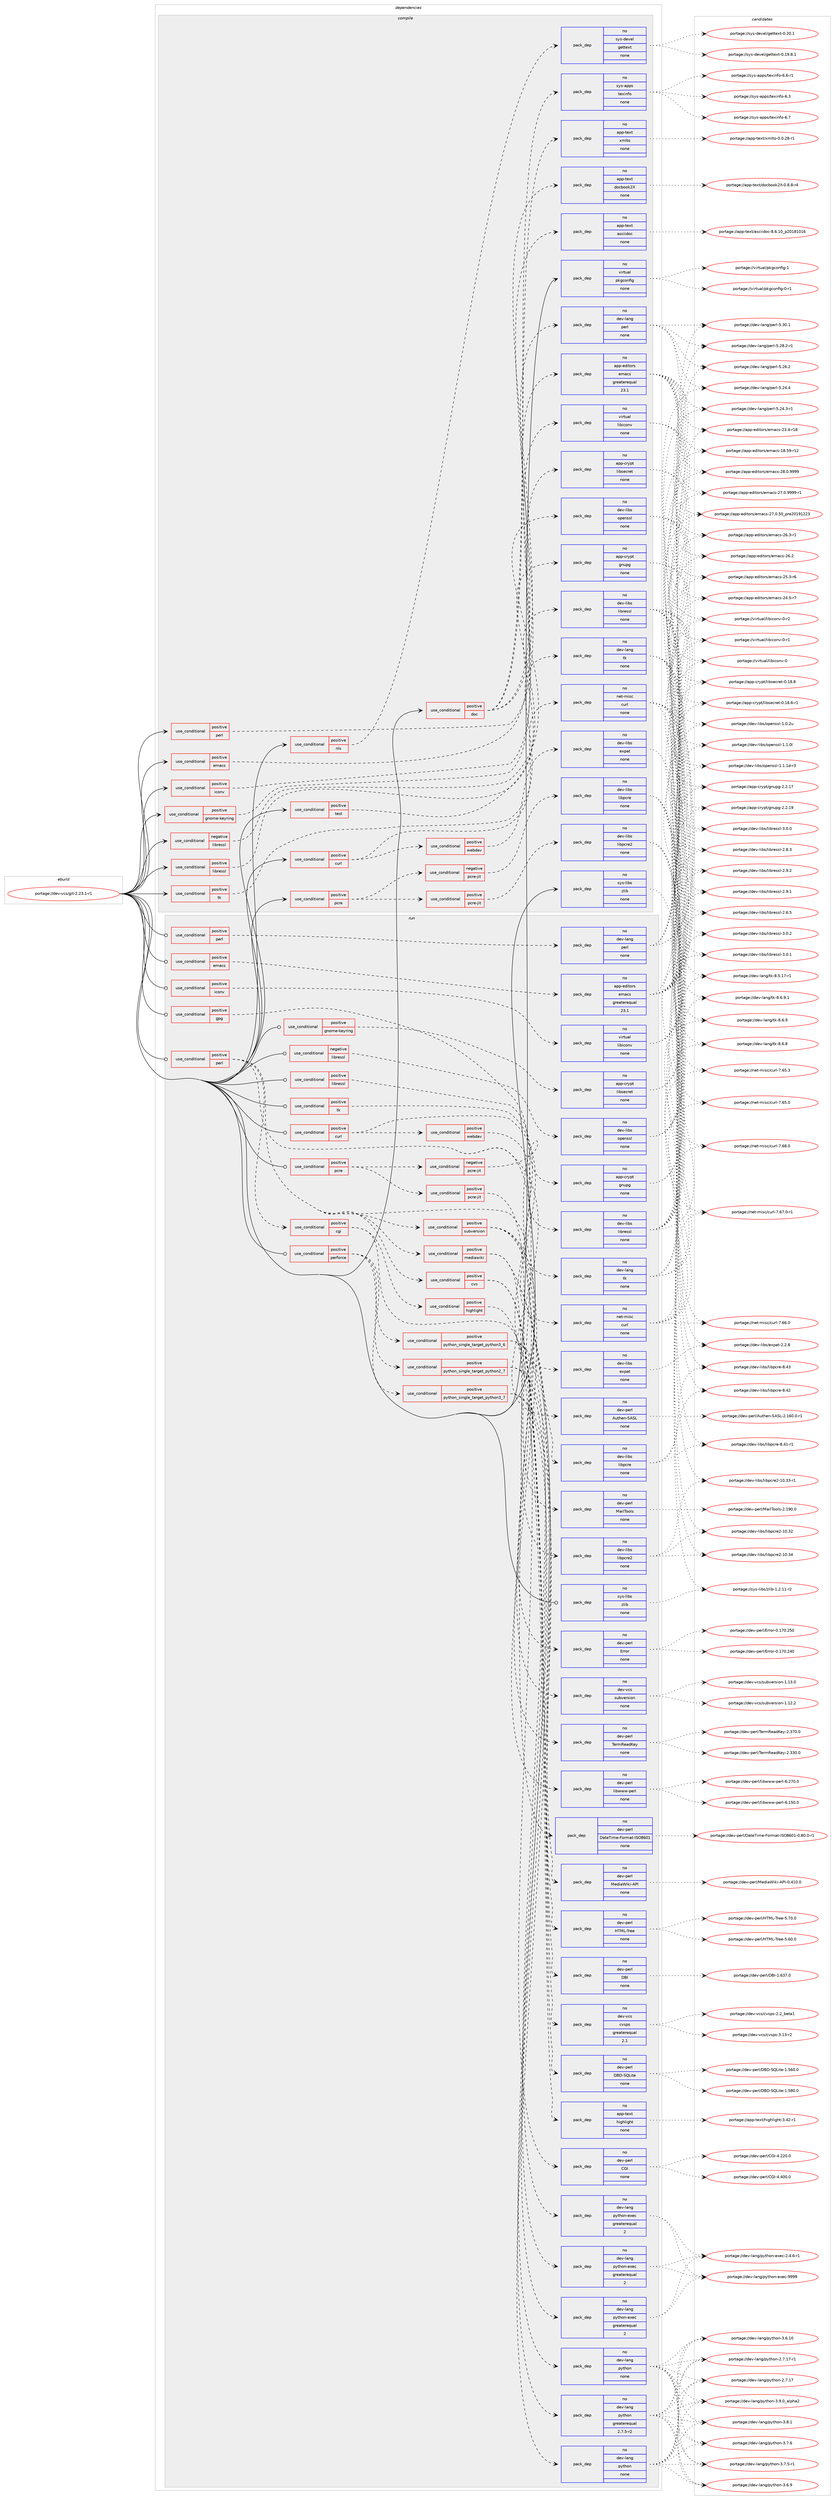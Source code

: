digraph prolog {

# *************
# Graph options
# *************

newrank=true;
concentrate=true;
compound=true;
graph [rankdir=LR,fontname=Helvetica,fontsize=10,ranksep=1.5];#, ranksep=2.5, nodesep=0.2];
edge  [arrowhead=vee];
node  [fontname=Helvetica,fontsize=10];

# **********
# The ebuild
# **********

subgraph cluster_leftcol {
color=gray;
rank=same;
label=<<i>ebuild</i>>;
id [label="portage://dev-vcs/git-2.23.1-r1", color=red, width=4, href="../dev-vcs/git-2.23.1-r1.svg"];
}

# ****************
# The dependencies
# ****************

subgraph cluster_midcol {
color=gray;
label=<<i>dependencies</i>>;
subgraph cluster_compile {
fillcolor="#eeeeee";
style=filled;
label=<<i>compile</i>>;
subgraph cond61060 {
dependency294781 [label=<<TABLE BORDER="0" CELLBORDER="1" CELLSPACING="0" CELLPADDING="4"><TR><TD ROWSPAN="3" CELLPADDING="10">use_conditional</TD></TR><TR><TD>negative</TD></TR><TR><TD>libressl</TD></TR></TABLE>>, shape=none, color=red];
subgraph pack229171 {
dependency294782 [label=<<TABLE BORDER="0" CELLBORDER="1" CELLSPACING="0" CELLPADDING="4" WIDTH="220"><TR><TD ROWSPAN="6" CELLPADDING="30">pack_dep</TD></TR><TR><TD WIDTH="110">no</TD></TR><TR><TD>dev-libs</TD></TR><TR><TD>openssl</TD></TR><TR><TD>none</TD></TR><TR><TD></TD></TR></TABLE>>, shape=none, color=blue];
}
dependency294781:e -> dependency294782:w [weight=20,style="dashed",arrowhead="vee"];
}
id:e -> dependency294781:w [weight=20,style="solid",arrowhead="vee"];
subgraph cond61061 {
dependency294783 [label=<<TABLE BORDER="0" CELLBORDER="1" CELLSPACING="0" CELLPADDING="4"><TR><TD ROWSPAN="3" CELLPADDING="10">use_conditional</TD></TR><TR><TD>positive</TD></TR><TR><TD>curl</TD></TR></TABLE>>, shape=none, color=red];
subgraph pack229172 {
dependency294784 [label=<<TABLE BORDER="0" CELLBORDER="1" CELLSPACING="0" CELLPADDING="4" WIDTH="220"><TR><TD ROWSPAN="6" CELLPADDING="30">pack_dep</TD></TR><TR><TD WIDTH="110">no</TD></TR><TR><TD>net-misc</TD></TR><TR><TD>curl</TD></TR><TR><TD>none</TD></TR><TR><TD></TD></TR></TABLE>>, shape=none, color=blue];
}
dependency294783:e -> dependency294784:w [weight=20,style="dashed",arrowhead="vee"];
subgraph cond61062 {
dependency294785 [label=<<TABLE BORDER="0" CELLBORDER="1" CELLSPACING="0" CELLPADDING="4"><TR><TD ROWSPAN="3" CELLPADDING="10">use_conditional</TD></TR><TR><TD>positive</TD></TR><TR><TD>webdav</TD></TR></TABLE>>, shape=none, color=red];
subgraph pack229173 {
dependency294786 [label=<<TABLE BORDER="0" CELLBORDER="1" CELLSPACING="0" CELLPADDING="4" WIDTH="220"><TR><TD ROWSPAN="6" CELLPADDING="30">pack_dep</TD></TR><TR><TD WIDTH="110">no</TD></TR><TR><TD>dev-libs</TD></TR><TR><TD>expat</TD></TR><TR><TD>none</TD></TR><TR><TD></TD></TR></TABLE>>, shape=none, color=blue];
}
dependency294785:e -> dependency294786:w [weight=20,style="dashed",arrowhead="vee"];
}
dependency294783:e -> dependency294785:w [weight=20,style="dashed",arrowhead="vee"];
}
id:e -> dependency294783:w [weight=20,style="solid",arrowhead="vee"];
subgraph cond61063 {
dependency294787 [label=<<TABLE BORDER="0" CELLBORDER="1" CELLSPACING="0" CELLPADDING="4"><TR><TD ROWSPAN="3" CELLPADDING="10">use_conditional</TD></TR><TR><TD>positive</TD></TR><TR><TD>doc</TD></TR></TABLE>>, shape=none, color=red];
subgraph pack229174 {
dependency294788 [label=<<TABLE BORDER="0" CELLBORDER="1" CELLSPACING="0" CELLPADDING="4" WIDTH="220"><TR><TD ROWSPAN="6" CELLPADDING="30">pack_dep</TD></TR><TR><TD WIDTH="110">no</TD></TR><TR><TD>app-text</TD></TR><TR><TD>asciidoc</TD></TR><TR><TD>none</TD></TR><TR><TD></TD></TR></TABLE>>, shape=none, color=blue];
}
dependency294787:e -> dependency294788:w [weight=20,style="dashed",arrowhead="vee"];
subgraph pack229175 {
dependency294789 [label=<<TABLE BORDER="0" CELLBORDER="1" CELLSPACING="0" CELLPADDING="4" WIDTH="220"><TR><TD ROWSPAN="6" CELLPADDING="30">pack_dep</TD></TR><TR><TD WIDTH="110">no</TD></TR><TR><TD>app-text</TD></TR><TR><TD>docbook2X</TD></TR><TR><TD>none</TD></TR><TR><TD></TD></TR></TABLE>>, shape=none, color=blue];
}
dependency294787:e -> dependency294789:w [weight=20,style="dashed",arrowhead="vee"];
subgraph pack229176 {
dependency294790 [label=<<TABLE BORDER="0" CELLBORDER="1" CELLSPACING="0" CELLPADDING="4" WIDTH="220"><TR><TD ROWSPAN="6" CELLPADDING="30">pack_dep</TD></TR><TR><TD WIDTH="110">no</TD></TR><TR><TD>app-text</TD></TR><TR><TD>xmlto</TD></TR><TR><TD>none</TD></TR><TR><TD></TD></TR></TABLE>>, shape=none, color=blue];
}
dependency294787:e -> dependency294790:w [weight=20,style="dashed",arrowhead="vee"];
subgraph pack229177 {
dependency294791 [label=<<TABLE BORDER="0" CELLBORDER="1" CELLSPACING="0" CELLPADDING="4" WIDTH="220"><TR><TD ROWSPAN="6" CELLPADDING="30">pack_dep</TD></TR><TR><TD WIDTH="110">no</TD></TR><TR><TD>sys-apps</TD></TR><TR><TD>texinfo</TD></TR><TR><TD>none</TD></TR><TR><TD></TD></TR></TABLE>>, shape=none, color=blue];
}
dependency294787:e -> dependency294791:w [weight=20,style="dashed",arrowhead="vee"];
}
id:e -> dependency294787:w [weight=20,style="solid",arrowhead="vee"];
subgraph cond61064 {
dependency294792 [label=<<TABLE BORDER="0" CELLBORDER="1" CELLSPACING="0" CELLPADDING="4"><TR><TD ROWSPAN="3" CELLPADDING="10">use_conditional</TD></TR><TR><TD>positive</TD></TR><TR><TD>emacs</TD></TR></TABLE>>, shape=none, color=red];
subgraph pack229178 {
dependency294793 [label=<<TABLE BORDER="0" CELLBORDER="1" CELLSPACING="0" CELLPADDING="4" WIDTH="220"><TR><TD ROWSPAN="6" CELLPADDING="30">pack_dep</TD></TR><TR><TD WIDTH="110">no</TD></TR><TR><TD>app-editors</TD></TR><TR><TD>emacs</TD></TR><TR><TD>greaterequal</TD></TR><TR><TD>23.1</TD></TR></TABLE>>, shape=none, color=blue];
}
dependency294792:e -> dependency294793:w [weight=20,style="dashed",arrowhead="vee"];
}
id:e -> dependency294792:w [weight=20,style="solid",arrowhead="vee"];
subgraph cond61065 {
dependency294794 [label=<<TABLE BORDER="0" CELLBORDER="1" CELLSPACING="0" CELLPADDING="4"><TR><TD ROWSPAN="3" CELLPADDING="10">use_conditional</TD></TR><TR><TD>positive</TD></TR><TR><TD>gnome-keyring</TD></TR></TABLE>>, shape=none, color=red];
subgraph pack229179 {
dependency294795 [label=<<TABLE BORDER="0" CELLBORDER="1" CELLSPACING="0" CELLPADDING="4" WIDTH="220"><TR><TD ROWSPAN="6" CELLPADDING="30">pack_dep</TD></TR><TR><TD WIDTH="110">no</TD></TR><TR><TD>app-crypt</TD></TR><TR><TD>libsecret</TD></TR><TR><TD>none</TD></TR><TR><TD></TD></TR></TABLE>>, shape=none, color=blue];
}
dependency294794:e -> dependency294795:w [weight=20,style="dashed",arrowhead="vee"];
}
id:e -> dependency294794:w [weight=20,style="solid",arrowhead="vee"];
subgraph cond61066 {
dependency294796 [label=<<TABLE BORDER="0" CELLBORDER="1" CELLSPACING="0" CELLPADDING="4"><TR><TD ROWSPAN="3" CELLPADDING="10">use_conditional</TD></TR><TR><TD>positive</TD></TR><TR><TD>iconv</TD></TR></TABLE>>, shape=none, color=red];
subgraph pack229180 {
dependency294797 [label=<<TABLE BORDER="0" CELLBORDER="1" CELLSPACING="0" CELLPADDING="4" WIDTH="220"><TR><TD ROWSPAN="6" CELLPADDING="30">pack_dep</TD></TR><TR><TD WIDTH="110">no</TD></TR><TR><TD>virtual</TD></TR><TR><TD>libiconv</TD></TR><TR><TD>none</TD></TR><TR><TD></TD></TR></TABLE>>, shape=none, color=blue];
}
dependency294796:e -> dependency294797:w [weight=20,style="dashed",arrowhead="vee"];
}
id:e -> dependency294796:w [weight=20,style="solid",arrowhead="vee"];
subgraph cond61067 {
dependency294798 [label=<<TABLE BORDER="0" CELLBORDER="1" CELLSPACING="0" CELLPADDING="4"><TR><TD ROWSPAN="3" CELLPADDING="10">use_conditional</TD></TR><TR><TD>positive</TD></TR><TR><TD>libressl</TD></TR></TABLE>>, shape=none, color=red];
subgraph pack229181 {
dependency294799 [label=<<TABLE BORDER="0" CELLBORDER="1" CELLSPACING="0" CELLPADDING="4" WIDTH="220"><TR><TD ROWSPAN="6" CELLPADDING="30">pack_dep</TD></TR><TR><TD WIDTH="110">no</TD></TR><TR><TD>dev-libs</TD></TR><TR><TD>libressl</TD></TR><TR><TD>none</TD></TR><TR><TD></TD></TR></TABLE>>, shape=none, color=blue];
}
dependency294798:e -> dependency294799:w [weight=20,style="dashed",arrowhead="vee"];
}
id:e -> dependency294798:w [weight=20,style="solid",arrowhead="vee"];
subgraph cond61068 {
dependency294800 [label=<<TABLE BORDER="0" CELLBORDER="1" CELLSPACING="0" CELLPADDING="4"><TR><TD ROWSPAN="3" CELLPADDING="10">use_conditional</TD></TR><TR><TD>positive</TD></TR><TR><TD>nls</TD></TR></TABLE>>, shape=none, color=red];
subgraph pack229182 {
dependency294801 [label=<<TABLE BORDER="0" CELLBORDER="1" CELLSPACING="0" CELLPADDING="4" WIDTH="220"><TR><TD ROWSPAN="6" CELLPADDING="30">pack_dep</TD></TR><TR><TD WIDTH="110">no</TD></TR><TR><TD>sys-devel</TD></TR><TR><TD>gettext</TD></TR><TR><TD>none</TD></TR><TR><TD></TD></TR></TABLE>>, shape=none, color=blue];
}
dependency294800:e -> dependency294801:w [weight=20,style="dashed",arrowhead="vee"];
}
id:e -> dependency294800:w [weight=20,style="solid",arrowhead="vee"];
subgraph cond61069 {
dependency294802 [label=<<TABLE BORDER="0" CELLBORDER="1" CELLSPACING="0" CELLPADDING="4"><TR><TD ROWSPAN="3" CELLPADDING="10">use_conditional</TD></TR><TR><TD>positive</TD></TR><TR><TD>pcre</TD></TR></TABLE>>, shape=none, color=red];
subgraph cond61070 {
dependency294803 [label=<<TABLE BORDER="0" CELLBORDER="1" CELLSPACING="0" CELLPADDING="4"><TR><TD ROWSPAN="3" CELLPADDING="10">use_conditional</TD></TR><TR><TD>positive</TD></TR><TR><TD>pcre-jit</TD></TR></TABLE>>, shape=none, color=red];
subgraph pack229183 {
dependency294804 [label=<<TABLE BORDER="0" CELLBORDER="1" CELLSPACING="0" CELLPADDING="4" WIDTH="220"><TR><TD ROWSPAN="6" CELLPADDING="30">pack_dep</TD></TR><TR><TD WIDTH="110">no</TD></TR><TR><TD>dev-libs</TD></TR><TR><TD>libpcre2</TD></TR><TR><TD>none</TD></TR><TR><TD></TD></TR></TABLE>>, shape=none, color=blue];
}
dependency294803:e -> dependency294804:w [weight=20,style="dashed",arrowhead="vee"];
}
dependency294802:e -> dependency294803:w [weight=20,style="dashed",arrowhead="vee"];
subgraph cond61071 {
dependency294805 [label=<<TABLE BORDER="0" CELLBORDER="1" CELLSPACING="0" CELLPADDING="4"><TR><TD ROWSPAN="3" CELLPADDING="10">use_conditional</TD></TR><TR><TD>negative</TD></TR><TR><TD>pcre-jit</TD></TR></TABLE>>, shape=none, color=red];
subgraph pack229184 {
dependency294806 [label=<<TABLE BORDER="0" CELLBORDER="1" CELLSPACING="0" CELLPADDING="4" WIDTH="220"><TR><TD ROWSPAN="6" CELLPADDING="30">pack_dep</TD></TR><TR><TD WIDTH="110">no</TD></TR><TR><TD>dev-libs</TD></TR><TR><TD>libpcre</TD></TR><TR><TD>none</TD></TR><TR><TD></TD></TR></TABLE>>, shape=none, color=blue];
}
dependency294805:e -> dependency294806:w [weight=20,style="dashed",arrowhead="vee"];
}
dependency294802:e -> dependency294805:w [weight=20,style="dashed",arrowhead="vee"];
}
id:e -> dependency294802:w [weight=20,style="solid",arrowhead="vee"];
subgraph cond61072 {
dependency294807 [label=<<TABLE BORDER="0" CELLBORDER="1" CELLSPACING="0" CELLPADDING="4"><TR><TD ROWSPAN="3" CELLPADDING="10">use_conditional</TD></TR><TR><TD>positive</TD></TR><TR><TD>perl</TD></TR></TABLE>>, shape=none, color=red];
subgraph pack229185 {
dependency294808 [label=<<TABLE BORDER="0" CELLBORDER="1" CELLSPACING="0" CELLPADDING="4" WIDTH="220"><TR><TD ROWSPAN="6" CELLPADDING="30">pack_dep</TD></TR><TR><TD WIDTH="110">no</TD></TR><TR><TD>dev-lang</TD></TR><TR><TD>perl</TD></TR><TR><TD>none</TD></TR><TR><TD></TD></TR></TABLE>>, shape=none, color=blue];
}
dependency294807:e -> dependency294808:w [weight=20,style="dashed",arrowhead="vee"];
}
id:e -> dependency294807:w [weight=20,style="solid",arrowhead="vee"];
subgraph cond61073 {
dependency294809 [label=<<TABLE BORDER="0" CELLBORDER="1" CELLSPACING="0" CELLPADDING="4"><TR><TD ROWSPAN="3" CELLPADDING="10">use_conditional</TD></TR><TR><TD>positive</TD></TR><TR><TD>test</TD></TR></TABLE>>, shape=none, color=red];
subgraph pack229186 {
dependency294810 [label=<<TABLE BORDER="0" CELLBORDER="1" CELLSPACING="0" CELLPADDING="4" WIDTH="220"><TR><TD ROWSPAN="6" CELLPADDING="30">pack_dep</TD></TR><TR><TD WIDTH="110">no</TD></TR><TR><TD>app-crypt</TD></TR><TR><TD>gnupg</TD></TR><TR><TD>none</TD></TR><TR><TD></TD></TR></TABLE>>, shape=none, color=blue];
}
dependency294809:e -> dependency294810:w [weight=20,style="dashed",arrowhead="vee"];
}
id:e -> dependency294809:w [weight=20,style="solid",arrowhead="vee"];
subgraph cond61074 {
dependency294811 [label=<<TABLE BORDER="0" CELLBORDER="1" CELLSPACING="0" CELLPADDING="4"><TR><TD ROWSPAN="3" CELLPADDING="10">use_conditional</TD></TR><TR><TD>positive</TD></TR><TR><TD>tk</TD></TR></TABLE>>, shape=none, color=red];
subgraph pack229187 {
dependency294812 [label=<<TABLE BORDER="0" CELLBORDER="1" CELLSPACING="0" CELLPADDING="4" WIDTH="220"><TR><TD ROWSPAN="6" CELLPADDING="30">pack_dep</TD></TR><TR><TD WIDTH="110">no</TD></TR><TR><TD>dev-lang</TD></TR><TR><TD>tk</TD></TR><TR><TD>none</TD></TR><TR><TD></TD></TR></TABLE>>, shape=none, color=blue];
}
dependency294811:e -> dependency294812:w [weight=20,style="dashed",arrowhead="vee"];
}
id:e -> dependency294811:w [weight=20,style="solid",arrowhead="vee"];
subgraph pack229188 {
dependency294813 [label=<<TABLE BORDER="0" CELLBORDER="1" CELLSPACING="0" CELLPADDING="4" WIDTH="220"><TR><TD ROWSPAN="6" CELLPADDING="30">pack_dep</TD></TR><TR><TD WIDTH="110">no</TD></TR><TR><TD>sys-libs</TD></TR><TR><TD>zlib</TD></TR><TR><TD>none</TD></TR><TR><TD></TD></TR></TABLE>>, shape=none, color=blue];
}
id:e -> dependency294813:w [weight=20,style="solid",arrowhead="vee"];
subgraph pack229189 {
dependency294814 [label=<<TABLE BORDER="0" CELLBORDER="1" CELLSPACING="0" CELLPADDING="4" WIDTH="220"><TR><TD ROWSPAN="6" CELLPADDING="30">pack_dep</TD></TR><TR><TD WIDTH="110">no</TD></TR><TR><TD>virtual</TD></TR><TR><TD>pkgconfig</TD></TR><TR><TD>none</TD></TR><TR><TD></TD></TR></TABLE>>, shape=none, color=blue];
}
id:e -> dependency294814:w [weight=20,style="solid",arrowhead="vee"];
}
subgraph cluster_compileandrun {
fillcolor="#eeeeee";
style=filled;
label=<<i>compile and run</i>>;
}
subgraph cluster_run {
fillcolor="#eeeeee";
style=filled;
label=<<i>run</i>>;
subgraph cond61075 {
dependency294815 [label=<<TABLE BORDER="0" CELLBORDER="1" CELLSPACING="0" CELLPADDING="4"><TR><TD ROWSPAN="3" CELLPADDING="10">use_conditional</TD></TR><TR><TD>negative</TD></TR><TR><TD>libressl</TD></TR></TABLE>>, shape=none, color=red];
subgraph pack229190 {
dependency294816 [label=<<TABLE BORDER="0" CELLBORDER="1" CELLSPACING="0" CELLPADDING="4" WIDTH="220"><TR><TD ROWSPAN="6" CELLPADDING="30">pack_dep</TD></TR><TR><TD WIDTH="110">no</TD></TR><TR><TD>dev-libs</TD></TR><TR><TD>openssl</TD></TR><TR><TD>none</TD></TR><TR><TD></TD></TR></TABLE>>, shape=none, color=blue];
}
dependency294815:e -> dependency294816:w [weight=20,style="dashed",arrowhead="vee"];
}
id:e -> dependency294815:w [weight=20,style="solid",arrowhead="odot"];
subgraph cond61076 {
dependency294817 [label=<<TABLE BORDER="0" CELLBORDER="1" CELLSPACING="0" CELLPADDING="4"><TR><TD ROWSPAN="3" CELLPADDING="10">use_conditional</TD></TR><TR><TD>positive</TD></TR><TR><TD>curl</TD></TR></TABLE>>, shape=none, color=red];
subgraph pack229191 {
dependency294818 [label=<<TABLE BORDER="0" CELLBORDER="1" CELLSPACING="0" CELLPADDING="4" WIDTH="220"><TR><TD ROWSPAN="6" CELLPADDING="30">pack_dep</TD></TR><TR><TD WIDTH="110">no</TD></TR><TR><TD>net-misc</TD></TR><TR><TD>curl</TD></TR><TR><TD>none</TD></TR><TR><TD></TD></TR></TABLE>>, shape=none, color=blue];
}
dependency294817:e -> dependency294818:w [weight=20,style="dashed",arrowhead="vee"];
subgraph cond61077 {
dependency294819 [label=<<TABLE BORDER="0" CELLBORDER="1" CELLSPACING="0" CELLPADDING="4"><TR><TD ROWSPAN="3" CELLPADDING="10">use_conditional</TD></TR><TR><TD>positive</TD></TR><TR><TD>webdav</TD></TR></TABLE>>, shape=none, color=red];
subgraph pack229192 {
dependency294820 [label=<<TABLE BORDER="0" CELLBORDER="1" CELLSPACING="0" CELLPADDING="4" WIDTH="220"><TR><TD ROWSPAN="6" CELLPADDING="30">pack_dep</TD></TR><TR><TD WIDTH="110">no</TD></TR><TR><TD>dev-libs</TD></TR><TR><TD>expat</TD></TR><TR><TD>none</TD></TR><TR><TD></TD></TR></TABLE>>, shape=none, color=blue];
}
dependency294819:e -> dependency294820:w [weight=20,style="dashed",arrowhead="vee"];
}
dependency294817:e -> dependency294819:w [weight=20,style="dashed",arrowhead="vee"];
}
id:e -> dependency294817:w [weight=20,style="solid",arrowhead="odot"];
subgraph cond61078 {
dependency294821 [label=<<TABLE BORDER="0" CELLBORDER="1" CELLSPACING="0" CELLPADDING="4"><TR><TD ROWSPAN="3" CELLPADDING="10">use_conditional</TD></TR><TR><TD>positive</TD></TR><TR><TD>emacs</TD></TR></TABLE>>, shape=none, color=red];
subgraph pack229193 {
dependency294822 [label=<<TABLE BORDER="0" CELLBORDER="1" CELLSPACING="0" CELLPADDING="4" WIDTH="220"><TR><TD ROWSPAN="6" CELLPADDING="30">pack_dep</TD></TR><TR><TD WIDTH="110">no</TD></TR><TR><TD>app-editors</TD></TR><TR><TD>emacs</TD></TR><TR><TD>greaterequal</TD></TR><TR><TD>23.1</TD></TR></TABLE>>, shape=none, color=blue];
}
dependency294821:e -> dependency294822:w [weight=20,style="dashed",arrowhead="vee"];
}
id:e -> dependency294821:w [weight=20,style="solid",arrowhead="odot"];
subgraph cond61079 {
dependency294823 [label=<<TABLE BORDER="0" CELLBORDER="1" CELLSPACING="0" CELLPADDING="4"><TR><TD ROWSPAN="3" CELLPADDING="10">use_conditional</TD></TR><TR><TD>positive</TD></TR><TR><TD>gnome-keyring</TD></TR></TABLE>>, shape=none, color=red];
subgraph pack229194 {
dependency294824 [label=<<TABLE BORDER="0" CELLBORDER="1" CELLSPACING="0" CELLPADDING="4" WIDTH="220"><TR><TD ROWSPAN="6" CELLPADDING="30">pack_dep</TD></TR><TR><TD WIDTH="110">no</TD></TR><TR><TD>app-crypt</TD></TR><TR><TD>libsecret</TD></TR><TR><TD>none</TD></TR><TR><TD></TD></TR></TABLE>>, shape=none, color=blue];
}
dependency294823:e -> dependency294824:w [weight=20,style="dashed",arrowhead="vee"];
}
id:e -> dependency294823:w [weight=20,style="solid",arrowhead="odot"];
subgraph cond61080 {
dependency294825 [label=<<TABLE BORDER="0" CELLBORDER="1" CELLSPACING="0" CELLPADDING="4"><TR><TD ROWSPAN="3" CELLPADDING="10">use_conditional</TD></TR><TR><TD>positive</TD></TR><TR><TD>gpg</TD></TR></TABLE>>, shape=none, color=red];
subgraph pack229195 {
dependency294826 [label=<<TABLE BORDER="0" CELLBORDER="1" CELLSPACING="0" CELLPADDING="4" WIDTH="220"><TR><TD ROWSPAN="6" CELLPADDING="30">pack_dep</TD></TR><TR><TD WIDTH="110">no</TD></TR><TR><TD>app-crypt</TD></TR><TR><TD>gnupg</TD></TR><TR><TD>none</TD></TR><TR><TD></TD></TR></TABLE>>, shape=none, color=blue];
}
dependency294825:e -> dependency294826:w [weight=20,style="dashed",arrowhead="vee"];
}
id:e -> dependency294825:w [weight=20,style="solid",arrowhead="odot"];
subgraph cond61081 {
dependency294827 [label=<<TABLE BORDER="0" CELLBORDER="1" CELLSPACING="0" CELLPADDING="4"><TR><TD ROWSPAN="3" CELLPADDING="10">use_conditional</TD></TR><TR><TD>positive</TD></TR><TR><TD>iconv</TD></TR></TABLE>>, shape=none, color=red];
subgraph pack229196 {
dependency294828 [label=<<TABLE BORDER="0" CELLBORDER="1" CELLSPACING="0" CELLPADDING="4" WIDTH="220"><TR><TD ROWSPAN="6" CELLPADDING="30">pack_dep</TD></TR><TR><TD WIDTH="110">no</TD></TR><TR><TD>virtual</TD></TR><TR><TD>libiconv</TD></TR><TR><TD>none</TD></TR><TR><TD></TD></TR></TABLE>>, shape=none, color=blue];
}
dependency294827:e -> dependency294828:w [weight=20,style="dashed",arrowhead="vee"];
}
id:e -> dependency294827:w [weight=20,style="solid",arrowhead="odot"];
subgraph cond61082 {
dependency294829 [label=<<TABLE BORDER="0" CELLBORDER="1" CELLSPACING="0" CELLPADDING="4"><TR><TD ROWSPAN="3" CELLPADDING="10">use_conditional</TD></TR><TR><TD>positive</TD></TR><TR><TD>libressl</TD></TR></TABLE>>, shape=none, color=red];
subgraph pack229197 {
dependency294830 [label=<<TABLE BORDER="0" CELLBORDER="1" CELLSPACING="0" CELLPADDING="4" WIDTH="220"><TR><TD ROWSPAN="6" CELLPADDING="30">pack_dep</TD></TR><TR><TD WIDTH="110">no</TD></TR><TR><TD>dev-libs</TD></TR><TR><TD>libressl</TD></TR><TR><TD>none</TD></TR><TR><TD></TD></TR></TABLE>>, shape=none, color=blue];
}
dependency294829:e -> dependency294830:w [weight=20,style="dashed",arrowhead="vee"];
}
id:e -> dependency294829:w [weight=20,style="solid",arrowhead="odot"];
subgraph cond61083 {
dependency294831 [label=<<TABLE BORDER="0" CELLBORDER="1" CELLSPACING="0" CELLPADDING="4"><TR><TD ROWSPAN="3" CELLPADDING="10">use_conditional</TD></TR><TR><TD>positive</TD></TR><TR><TD>pcre</TD></TR></TABLE>>, shape=none, color=red];
subgraph cond61084 {
dependency294832 [label=<<TABLE BORDER="0" CELLBORDER="1" CELLSPACING="0" CELLPADDING="4"><TR><TD ROWSPAN="3" CELLPADDING="10">use_conditional</TD></TR><TR><TD>positive</TD></TR><TR><TD>pcre-jit</TD></TR></TABLE>>, shape=none, color=red];
subgraph pack229198 {
dependency294833 [label=<<TABLE BORDER="0" CELLBORDER="1" CELLSPACING="0" CELLPADDING="4" WIDTH="220"><TR><TD ROWSPAN="6" CELLPADDING="30">pack_dep</TD></TR><TR><TD WIDTH="110">no</TD></TR><TR><TD>dev-libs</TD></TR><TR><TD>libpcre2</TD></TR><TR><TD>none</TD></TR><TR><TD></TD></TR></TABLE>>, shape=none, color=blue];
}
dependency294832:e -> dependency294833:w [weight=20,style="dashed",arrowhead="vee"];
}
dependency294831:e -> dependency294832:w [weight=20,style="dashed",arrowhead="vee"];
subgraph cond61085 {
dependency294834 [label=<<TABLE BORDER="0" CELLBORDER="1" CELLSPACING="0" CELLPADDING="4"><TR><TD ROWSPAN="3" CELLPADDING="10">use_conditional</TD></TR><TR><TD>negative</TD></TR><TR><TD>pcre-jit</TD></TR></TABLE>>, shape=none, color=red];
subgraph pack229199 {
dependency294835 [label=<<TABLE BORDER="0" CELLBORDER="1" CELLSPACING="0" CELLPADDING="4" WIDTH="220"><TR><TD ROWSPAN="6" CELLPADDING="30">pack_dep</TD></TR><TR><TD WIDTH="110">no</TD></TR><TR><TD>dev-libs</TD></TR><TR><TD>libpcre</TD></TR><TR><TD>none</TD></TR><TR><TD></TD></TR></TABLE>>, shape=none, color=blue];
}
dependency294834:e -> dependency294835:w [weight=20,style="dashed",arrowhead="vee"];
}
dependency294831:e -> dependency294834:w [weight=20,style="dashed",arrowhead="vee"];
}
id:e -> dependency294831:w [weight=20,style="solid",arrowhead="odot"];
subgraph cond61086 {
dependency294836 [label=<<TABLE BORDER="0" CELLBORDER="1" CELLSPACING="0" CELLPADDING="4"><TR><TD ROWSPAN="3" CELLPADDING="10">use_conditional</TD></TR><TR><TD>positive</TD></TR><TR><TD>perforce</TD></TR></TABLE>>, shape=none, color=red];
subgraph cond61087 {
dependency294837 [label=<<TABLE BORDER="0" CELLBORDER="1" CELLSPACING="0" CELLPADDING="4"><TR><TD ROWSPAN="3" CELLPADDING="10">use_conditional</TD></TR><TR><TD>positive</TD></TR><TR><TD>python_single_target_python2_7</TD></TR></TABLE>>, shape=none, color=red];
subgraph pack229200 {
dependency294838 [label=<<TABLE BORDER="0" CELLBORDER="1" CELLSPACING="0" CELLPADDING="4" WIDTH="220"><TR><TD ROWSPAN="6" CELLPADDING="30">pack_dep</TD></TR><TR><TD WIDTH="110">no</TD></TR><TR><TD>dev-lang</TD></TR><TR><TD>python</TD></TR><TR><TD>greaterequal</TD></TR><TR><TD>2.7.5-r2</TD></TR></TABLE>>, shape=none, color=blue];
}
dependency294837:e -> dependency294838:w [weight=20,style="dashed",arrowhead="vee"];
subgraph pack229201 {
dependency294839 [label=<<TABLE BORDER="0" CELLBORDER="1" CELLSPACING="0" CELLPADDING="4" WIDTH="220"><TR><TD ROWSPAN="6" CELLPADDING="30">pack_dep</TD></TR><TR><TD WIDTH="110">no</TD></TR><TR><TD>dev-lang</TD></TR><TR><TD>python-exec</TD></TR><TR><TD>greaterequal</TD></TR><TR><TD>2</TD></TR></TABLE>>, shape=none, color=blue];
}
dependency294837:e -> dependency294839:w [weight=20,style="dashed",arrowhead="vee"];
}
dependency294836:e -> dependency294837:w [weight=20,style="dashed",arrowhead="vee"];
subgraph cond61088 {
dependency294840 [label=<<TABLE BORDER="0" CELLBORDER="1" CELLSPACING="0" CELLPADDING="4"><TR><TD ROWSPAN="3" CELLPADDING="10">use_conditional</TD></TR><TR><TD>positive</TD></TR><TR><TD>python_single_target_python3_6</TD></TR></TABLE>>, shape=none, color=red];
subgraph pack229202 {
dependency294841 [label=<<TABLE BORDER="0" CELLBORDER="1" CELLSPACING="0" CELLPADDING="4" WIDTH="220"><TR><TD ROWSPAN="6" CELLPADDING="30">pack_dep</TD></TR><TR><TD WIDTH="110">no</TD></TR><TR><TD>dev-lang</TD></TR><TR><TD>python</TD></TR><TR><TD>none</TD></TR><TR><TD></TD></TR></TABLE>>, shape=none, color=blue];
}
dependency294840:e -> dependency294841:w [weight=20,style="dashed",arrowhead="vee"];
subgraph pack229203 {
dependency294842 [label=<<TABLE BORDER="0" CELLBORDER="1" CELLSPACING="0" CELLPADDING="4" WIDTH="220"><TR><TD ROWSPAN="6" CELLPADDING="30">pack_dep</TD></TR><TR><TD WIDTH="110">no</TD></TR><TR><TD>dev-lang</TD></TR><TR><TD>python-exec</TD></TR><TR><TD>greaterequal</TD></TR><TR><TD>2</TD></TR></TABLE>>, shape=none, color=blue];
}
dependency294840:e -> dependency294842:w [weight=20,style="dashed",arrowhead="vee"];
}
dependency294836:e -> dependency294840:w [weight=20,style="dashed",arrowhead="vee"];
subgraph cond61089 {
dependency294843 [label=<<TABLE BORDER="0" CELLBORDER="1" CELLSPACING="0" CELLPADDING="4"><TR><TD ROWSPAN="3" CELLPADDING="10">use_conditional</TD></TR><TR><TD>positive</TD></TR><TR><TD>python_single_target_python3_7</TD></TR></TABLE>>, shape=none, color=red];
subgraph pack229204 {
dependency294844 [label=<<TABLE BORDER="0" CELLBORDER="1" CELLSPACING="0" CELLPADDING="4" WIDTH="220"><TR><TD ROWSPAN="6" CELLPADDING="30">pack_dep</TD></TR><TR><TD WIDTH="110">no</TD></TR><TR><TD>dev-lang</TD></TR><TR><TD>python</TD></TR><TR><TD>none</TD></TR><TR><TD></TD></TR></TABLE>>, shape=none, color=blue];
}
dependency294843:e -> dependency294844:w [weight=20,style="dashed",arrowhead="vee"];
subgraph pack229205 {
dependency294845 [label=<<TABLE BORDER="0" CELLBORDER="1" CELLSPACING="0" CELLPADDING="4" WIDTH="220"><TR><TD ROWSPAN="6" CELLPADDING="30">pack_dep</TD></TR><TR><TD WIDTH="110">no</TD></TR><TR><TD>dev-lang</TD></TR><TR><TD>python-exec</TD></TR><TR><TD>greaterequal</TD></TR><TR><TD>2</TD></TR></TABLE>>, shape=none, color=blue];
}
dependency294843:e -> dependency294845:w [weight=20,style="dashed",arrowhead="vee"];
}
dependency294836:e -> dependency294843:w [weight=20,style="dashed",arrowhead="vee"];
}
id:e -> dependency294836:w [weight=20,style="solid",arrowhead="odot"];
subgraph cond61090 {
dependency294846 [label=<<TABLE BORDER="0" CELLBORDER="1" CELLSPACING="0" CELLPADDING="4"><TR><TD ROWSPAN="3" CELLPADDING="10">use_conditional</TD></TR><TR><TD>positive</TD></TR><TR><TD>perl</TD></TR></TABLE>>, shape=none, color=red];
subgraph pack229206 {
dependency294847 [label=<<TABLE BORDER="0" CELLBORDER="1" CELLSPACING="0" CELLPADDING="4" WIDTH="220"><TR><TD ROWSPAN="6" CELLPADDING="30">pack_dep</TD></TR><TR><TD WIDTH="110">no</TD></TR><TR><TD>dev-lang</TD></TR><TR><TD>perl</TD></TR><TR><TD>none</TD></TR><TR><TD></TD></TR></TABLE>>, shape=none, color=blue];
}
dependency294846:e -> dependency294847:w [weight=20,style="dashed",arrowhead="vee"];
}
id:e -> dependency294846:w [weight=20,style="solid",arrowhead="odot"];
subgraph cond61091 {
dependency294848 [label=<<TABLE BORDER="0" CELLBORDER="1" CELLSPACING="0" CELLPADDING="4"><TR><TD ROWSPAN="3" CELLPADDING="10">use_conditional</TD></TR><TR><TD>positive</TD></TR><TR><TD>perl</TD></TR></TABLE>>, shape=none, color=red];
subgraph pack229207 {
dependency294849 [label=<<TABLE BORDER="0" CELLBORDER="1" CELLSPACING="0" CELLPADDING="4" WIDTH="220"><TR><TD ROWSPAN="6" CELLPADDING="30">pack_dep</TD></TR><TR><TD WIDTH="110">no</TD></TR><TR><TD>dev-perl</TD></TR><TR><TD>Error</TD></TR><TR><TD>none</TD></TR><TR><TD></TD></TR></TABLE>>, shape=none, color=blue];
}
dependency294848:e -> dependency294849:w [weight=20,style="dashed",arrowhead="vee"];
subgraph pack229208 {
dependency294850 [label=<<TABLE BORDER="0" CELLBORDER="1" CELLSPACING="0" CELLPADDING="4" WIDTH="220"><TR><TD ROWSPAN="6" CELLPADDING="30">pack_dep</TD></TR><TR><TD WIDTH="110">no</TD></TR><TR><TD>dev-perl</TD></TR><TR><TD>MailTools</TD></TR><TR><TD>none</TD></TR><TR><TD></TD></TR></TABLE>>, shape=none, color=blue];
}
dependency294848:e -> dependency294850:w [weight=20,style="dashed",arrowhead="vee"];
subgraph pack229209 {
dependency294851 [label=<<TABLE BORDER="0" CELLBORDER="1" CELLSPACING="0" CELLPADDING="4" WIDTH="220"><TR><TD ROWSPAN="6" CELLPADDING="30">pack_dep</TD></TR><TR><TD WIDTH="110">no</TD></TR><TR><TD>dev-perl</TD></TR><TR><TD>Authen-SASL</TD></TR><TR><TD>none</TD></TR><TR><TD></TD></TR></TABLE>>, shape=none, color=blue];
}
dependency294848:e -> dependency294851:w [weight=20,style="dashed",arrowhead="vee"];
subgraph cond61092 {
dependency294852 [label=<<TABLE BORDER="0" CELLBORDER="1" CELLSPACING="0" CELLPADDING="4"><TR><TD ROWSPAN="3" CELLPADDING="10">use_conditional</TD></TR><TR><TD>positive</TD></TR><TR><TD>cgi</TD></TR></TABLE>>, shape=none, color=red];
subgraph pack229210 {
dependency294853 [label=<<TABLE BORDER="0" CELLBORDER="1" CELLSPACING="0" CELLPADDING="4" WIDTH="220"><TR><TD ROWSPAN="6" CELLPADDING="30">pack_dep</TD></TR><TR><TD WIDTH="110">no</TD></TR><TR><TD>dev-perl</TD></TR><TR><TD>CGI</TD></TR><TR><TD>none</TD></TR><TR><TD></TD></TR></TABLE>>, shape=none, color=blue];
}
dependency294852:e -> dependency294853:w [weight=20,style="dashed",arrowhead="vee"];
subgraph cond61093 {
dependency294854 [label=<<TABLE BORDER="0" CELLBORDER="1" CELLSPACING="0" CELLPADDING="4"><TR><TD ROWSPAN="3" CELLPADDING="10">use_conditional</TD></TR><TR><TD>positive</TD></TR><TR><TD>highlight</TD></TR></TABLE>>, shape=none, color=red];
subgraph pack229211 {
dependency294855 [label=<<TABLE BORDER="0" CELLBORDER="1" CELLSPACING="0" CELLPADDING="4" WIDTH="220"><TR><TD ROWSPAN="6" CELLPADDING="30">pack_dep</TD></TR><TR><TD WIDTH="110">no</TD></TR><TR><TD>app-text</TD></TR><TR><TD>highlight</TD></TR><TR><TD>none</TD></TR><TR><TD></TD></TR></TABLE>>, shape=none, color=blue];
}
dependency294854:e -> dependency294855:w [weight=20,style="dashed",arrowhead="vee"];
}
dependency294852:e -> dependency294854:w [weight=20,style="dashed",arrowhead="vee"];
}
dependency294848:e -> dependency294852:w [weight=20,style="dashed",arrowhead="vee"];
subgraph cond61094 {
dependency294856 [label=<<TABLE BORDER="0" CELLBORDER="1" CELLSPACING="0" CELLPADDING="4"><TR><TD ROWSPAN="3" CELLPADDING="10">use_conditional</TD></TR><TR><TD>positive</TD></TR><TR><TD>cvs</TD></TR></TABLE>>, shape=none, color=red];
subgraph pack229212 {
dependency294857 [label=<<TABLE BORDER="0" CELLBORDER="1" CELLSPACING="0" CELLPADDING="4" WIDTH="220"><TR><TD ROWSPAN="6" CELLPADDING="30">pack_dep</TD></TR><TR><TD WIDTH="110">no</TD></TR><TR><TD>dev-vcs</TD></TR><TR><TD>cvsps</TD></TR><TR><TD>greaterequal</TD></TR><TR><TD>2.1</TD></TR></TABLE>>, shape=none, color=blue];
}
dependency294856:e -> dependency294857:w [weight=20,style="dashed",arrowhead="vee"];
subgraph pack229213 {
dependency294858 [label=<<TABLE BORDER="0" CELLBORDER="1" CELLSPACING="0" CELLPADDING="4" WIDTH="220"><TR><TD ROWSPAN="6" CELLPADDING="30">pack_dep</TD></TR><TR><TD WIDTH="110">no</TD></TR><TR><TD>dev-perl</TD></TR><TR><TD>DBI</TD></TR><TR><TD>none</TD></TR><TR><TD></TD></TR></TABLE>>, shape=none, color=blue];
}
dependency294856:e -> dependency294858:w [weight=20,style="dashed",arrowhead="vee"];
subgraph pack229214 {
dependency294859 [label=<<TABLE BORDER="0" CELLBORDER="1" CELLSPACING="0" CELLPADDING="4" WIDTH="220"><TR><TD ROWSPAN="6" CELLPADDING="30">pack_dep</TD></TR><TR><TD WIDTH="110">no</TD></TR><TR><TD>dev-perl</TD></TR><TR><TD>DBD-SQLite</TD></TR><TR><TD>none</TD></TR><TR><TD></TD></TR></TABLE>>, shape=none, color=blue];
}
dependency294856:e -> dependency294859:w [weight=20,style="dashed",arrowhead="vee"];
}
dependency294848:e -> dependency294856:w [weight=20,style="dashed",arrowhead="vee"];
subgraph cond61095 {
dependency294860 [label=<<TABLE BORDER="0" CELLBORDER="1" CELLSPACING="0" CELLPADDING="4"><TR><TD ROWSPAN="3" CELLPADDING="10">use_conditional</TD></TR><TR><TD>positive</TD></TR><TR><TD>mediawiki</TD></TR></TABLE>>, shape=none, color=red];
subgraph pack229215 {
dependency294861 [label=<<TABLE BORDER="0" CELLBORDER="1" CELLSPACING="0" CELLPADDING="4" WIDTH="220"><TR><TD ROWSPAN="6" CELLPADDING="30">pack_dep</TD></TR><TR><TD WIDTH="110">no</TD></TR><TR><TD>dev-perl</TD></TR><TR><TD>DateTime-Format-ISO8601</TD></TR><TR><TD>none</TD></TR><TR><TD></TD></TR></TABLE>>, shape=none, color=blue];
}
dependency294860:e -> dependency294861:w [weight=20,style="dashed",arrowhead="vee"];
subgraph pack229216 {
dependency294862 [label=<<TABLE BORDER="0" CELLBORDER="1" CELLSPACING="0" CELLPADDING="4" WIDTH="220"><TR><TD ROWSPAN="6" CELLPADDING="30">pack_dep</TD></TR><TR><TD WIDTH="110">no</TD></TR><TR><TD>dev-perl</TD></TR><TR><TD>HTML-Tree</TD></TR><TR><TD>none</TD></TR><TR><TD></TD></TR></TABLE>>, shape=none, color=blue];
}
dependency294860:e -> dependency294862:w [weight=20,style="dashed",arrowhead="vee"];
subgraph pack229217 {
dependency294863 [label=<<TABLE BORDER="0" CELLBORDER="1" CELLSPACING="0" CELLPADDING="4" WIDTH="220"><TR><TD ROWSPAN="6" CELLPADDING="30">pack_dep</TD></TR><TR><TD WIDTH="110">no</TD></TR><TR><TD>dev-perl</TD></TR><TR><TD>MediaWiki-API</TD></TR><TR><TD>none</TD></TR><TR><TD></TD></TR></TABLE>>, shape=none, color=blue];
}
dependency294860:e -> dependency294863:w [weight=20,style="dashed",arrowhead="vee"];
}
dependency294848:e -> dependency294860:w [weight=20,style="dashed",arrowhead="vee"];
subgraph cond61096 {
dependency294864 [label=<<TABLE BORDER="0" CELLBORDER="1" CELLSPACING="0" CELLPADDING="4"><TR><TD ROWSPAN="3" CELLPADDING="10">use_conditional</TD></TR><TR><TD>positive</TD></TR><TR><TD>subversion</TD></TR></TABLE>>, shape=none, color=red];
subgraph pack229218 {
dependency294865 [label=<<TABLE BORDER="0" CELLBORDER="1" CELLSPACING="0" CELLPADDING="4" WIDTH="220"><TR><TD ROWSPAN="6" CELLPADDING="30">pack_dep</TD></TR><TR><TD WIDTH="110">no</TD></TR><TR><TD>dev-vcs</TD></TR><TR><TD>subversion</TD></TR><TR><TD>none</TD></TR><TR><TD></TD></TR></TABLE>>, shape=none, color=blue];
}
dependency294864:e -> dependency294865:w [weight=20,style="dashed",arrowhead="vee"];
subgraph pack229219 {
dependency294866 [label=<<TABLE BORDER="0" CELLBORDER="1" CELLSPACING="0" CELLPADDING="4" WIDTH="220"><TR><TD ROWSPAN="6" CELLPADDING="30">pack_dep</TD></TR><TR><TD WIDTH="110">no</TD></TR><TR><TD>dev-perl</TD></TR><TR><TD>libwww-perl</TD></TR><TR><TD>none</TD></TR><TR><TD></TD></TR></TABLE>>, shape=none, color=blue];
}
dependency294864:e -> dependency294866:w [weight=20,style="dashed",arrowhead="vee"];
subgraph pack229220 {
dependency294867 [label=<<TABLE BORDER="0" CELLBORDER="1" CELLSPACING="0" CELLPADDING="4" WIDTH="220"><TR><TD ROWSPAN="6" CELLPADDING="30">pack_dep</TD></TR><TR><TD WIDTH="110">no</TD></TR><TR><TD>dev-perl</TD></TR><TR><TD>TermReadKey</TD></TR><TR><TD>none</TD></TR><TR><TD></TD></TR></TABLE>>, shape=none, color=blue];
}
dependency294864:e -> dependency294867:w [weight=20,style="dashed",arrowhead="vee"];
}
dependency294848:e -> dependency294864:w [weight=20,style="dashed",arrowhead="vee"];
}
id:e -> dependency294848:w [weight=20,style="solid",arrowhead="odot"];
subgraph cond61097 {
dependency294868 [label=<<TABLE BORDER="0" CELLBORDER="1" CELLSPACING="0" CELLPADDING="4"><TR><TD ROWSPAN="3" CELLPADDING="10">use_conditional</TD></TR><TR><TD>positive</TD></TR><TR><TD>tk</TD></TR></TABLE>>, shape=none, color=red];
subgraph pack229221 {
dependency294869 [label=<<TABLE BORDER="0" CELLBORDER="1" CELLSPACING="0" CELLPADDING="4" WIDTH="220"><TR><TD ROWSPAN="6" CELLPADDING="30">pack_dep</TD></TR><TR><TD WIDTH="110">no</TD></TR><TR><TD>dev-lang</TD></TR><TR><TD>tk</TD></TR><TR><TD>none</TD></TR><TR><TD></TD></TR></TABLE>>, shape=none, color=blue];
}
dependency294868:e -> dependency294869:w [weight=20,style="dashed",arrowhead="vee"];
}
id:e -> dependency294868:w [weight=20,style="solid",arrowhead="odot"];
subgraph pack229222 {
dependency294870 [label=<<TABLE BORDER="0" CELLBORDER="1" CELLSPACING="0" CELLPADDING="4" WIDTH="220"><TR><TD ROWSPAN="6" CELLPADDING="30">pack_dep</TD></TR><TR><TD WIDTH="110">no</TD></TR><TR><TD>sys-libs</TD></TR><TR><TD>zlib</TD></TR><TR><TD>none</TD></TR><TR><TD></TD></TR></TABLE>>, shape=none, color=blue];
}
id:e -> dependency294870:w [weight=20,style="solid",arrowhead="odot"];
}
}

# **************
# The candidates
# **************

subgraph cluster_choices {
rank=same;
color=gray;
label=<<i>candidates</i>>;

subgraph choice229171 {
color=black;
nodesep=1;
choice1001011184510810598115471111121011101151151084549464946491004511451 [label="portage://dev-libs/openssl-1.1.1d-r3", color=red, width=4,href="../dev-libs/openssl-1.1.1d-r3.svg"];
choice100101118451081059811547111112101110115115108454946494648108 [label="portage://dev-libs/openssl-1.1.0l", color=red, width=4,href="../dev-libs/openssl-1.1.0l.svg"];
choice100101118451081059811547111112101110115115108454946484650117 [label="portage://dev-libs/openssl-1.0.2u", color=red, width=4,href="../dev-libs/openssl-1.0.2u.svg"];
dependency294782:e -> choice1001011184510810598115471111121011101151151084549464946491004511451:w [style=dotted,weight="100"];
dependency294782:e -> choice100101118451081059811547111112101110115115108454946494648108:w [style=dotted,weight="100"];
dependency294782:e -> choice100101118451081059811547111112101110115115108454946484650117:w [style=dotted,weight="100"];
}
subgraph choice229172 {
color=black;
nodesep=1;
choice1101011164510910511599479911711410845554654564648 [label="portage://net-misc/curl-7.68.0", color=red, width=4,href="../net-misc/curl-7.68.0.svg"];
choice11010111645109105115994799117114108455546545546484511449 [label="portage://net-misc/curl-7.67.0-r1", color=red, width=4,href="../net-misc/curl-7.67.0-r1.svg"];
choice1101011164510910511599479911711410845554654544648 [label="portage://net-misc/curl-7.66.0", color=red, width=4,href="../net-misc/curl-7.66.0.svg"];
choice1101011164510910511599479911711410845554654534651 [label="portage://net-misc/curl-7.65.3", color=red, width=4,href="../net-misc/curl-7.65.3.svg"];
choice1101011164510910511599479911711410845554654534648 [label="portage://net-misc/curl-7.65.0", color=red, width=4,href="../net-misc/curl-7.65.0.svg"];
dependency294784:e -> choice1101011164510910511599479911711410845554654564648:w [style=dotted,weight="100"];
dependency294784:e -> choice11010111645109105115994799117114108455546545546484511449:w [style=dotted,weight="100"];
dependency294784:e -> choice1101011164510910511599479911711410845554654544648:w [style=dotted,weight="100"];
dependency294784:e -> choice1101011164510910511599479911711410845554654534651:w [style=dotted,weight="100"];
dependency294784:e -> choice1101011164510910511599479911711410845554654534648:w [style=dotted,weight="100"];
}
subgraph choice229173 {
color=black;
nodesep=1;
choice10010111845108105981154710112011297116455046504656 [label="portage://dev-libs/expat-2.2.8", color=red, width=4,href="../dev-libs/expat-2.2.8.svg"];
dependency294786:e -> choice10010111845108105981154710112011297116455046504656:w [style=dotted,weight="100"];
}
subgraph choice229174 {
color=black;
nodesep=1;
choice97112112451161011201164797115991051051001119945564654464948951125048495649484954 [label="portage://app-text/asciidoc-8.6.10_p20181016", color=red, width=4,href="../app-text/asciidoc-8.6.10_p20181016.svg"];
dependency294788:e -> choice97112112451161011201164797115991051051001119945564654464948951125048495649484954:w [style=dotted,weight="100"];
}
subgraph choice229175 {
color=black;
nodesep=1;
choice971121124511610112011647100111999811111110750884548465646564511452 [label="portage://app-text/docbook2X-0.8.8-r4", color=red, width=4,href="../app-text/docbook2X-0.8.8-r4.svg"];
dependency294789:e -> choice971121124511610112011647100111999811111110750884548465646564511452:w [style=dotted,weight="100"];
}
subgraph choice229176 {
color=black;
nodesep=1;
choice971121124511610112011647120109108116111454846484650564511449 [label="portage://app-text/xmlto-0.0.28-r1", color=red, width=4,href="../app-text/xmlto-0.0.28-r1.svg"];
dependency294790:e -> choice971121124511610112011647120109108116111454846484650564511449:w [style=dotted,weight="100"];
}
subgraph choice229177 {
color=black;
nodesep=1;
choice11512111545971121121154711610112010511010211145544655 [label="portage://sys-apps/texinfo-6.7", color=red, width=4,href="../sys-apps/texinfo-6.7.svg"];
choice115121115459711211211547116101120105110102111455446544511449 [label="portage://sys-apps/texinfo-6.6-r1", color=red, width=4,href="../sys-apps/texinfo-6.6-r1.svg"];
choice11512111545971121121154711610112010511010211145544651 [label="portage://sys-apps/texinfo-6.3", color=red, width=4,href="../sys-apps/texinfo-6.3.svg"];
dependency294791:e -> choice11512111545971121121154711610112010511010211145544655:w [style=dotted,weight="100"];
dependency294791:e -> choice115121115459711211211547116101120105110102111455446544511449:w [style=dotted,weight="100"];
dependency294791:e -> choice11512111545971121121154711610112010511010211145544651:w [style=dotted,weight="100"];
}
subgraph choice229178 {
color=black;
nodesep=1;
choice971121124510110010511611111411547101109979911545505646484657575757 [label="portage://app-editors/emacs-28.0.9999", color=red, width=4,href="../app-editors/emacs-28.0.9999.svg"];
choice9711211245101100105116111114115471011099799115455055464846575757574511449 [label="portage://app-editors/emacs-27.0.9999-r1", color=red, width=4,href="../app-editors/emacs-27.0.9999-r1.svg"];
choice97112112451011001051161111141154710110997991154550554648465348951121141015048495749505051 [label="portage://app-editors/emacs-27.0.50_pre20191223", color=red, width=4,href="../app-editors/emacs-27.0.50_pre20191223.svg"];
choice971121124510110010511611111411547101109979911545505446514511449 [label="portage://app-editors/emacs-26.3-r1", color=red, width=4,href="../app-editors/emacs-26.3-r1.svg"];
choice97112112451011001051161111141154710110997991154550544650 [label="portage://app-editors/emacs-26.2", color=red, width=4,href="../app-editors/emacs-26.2.svg"];
choice971121124510110010511611111411547101109979911545505346514511454 [label="portage://app-editors/emacs-25.3-r6", color=red, width=4,href="../app-editors/emacs-25.3-r6.svg"];
choice971121124510110010511611111411547101109979911545505246534511455 [label="portage://app-editors/emacs-24.5-r7", color=red, width=4,href="../app-editors/emacs-24.5-r7.svg"];
choice97112112451011001051161111141154710110997991154550514652451144956 [label="portage://app-editors/emacs-23.4-r18", color=red, width=4,href="../app-editors/emacs-23.4-r18.svg"];
choice9711211245101100105116111114115471011099799115454956465357451144950 [label="portage://app-editors/emacs-18.59-r12", color=red, width=4,href="../app-editors/emacs-18.59-r12.svg"];
dependency294793:e -> choice971121124510110010511611111411547101109979911545505646484657575757:w [style=dotted,weight="100"];
dependency294793:e -> choice9711211245101100105116111114115471011099799115455055464846575757574511449:w [style=dotted,weight="100"];
dependency294793:e -> choice97112112451011001051161111141154710110997991154550554648465348951121141015048495749505051:w [style=dotted,weight="100"];
dependency294793:e -> choice971121124510110010511611111411547101109979911545505446514511449:w [style=dotted,weight="100"];
dependency294793:e -> choice97112112451011001051161111141154710110997991154550544650:w [style=dotted,weight="100"];
dependency294793:e -> choice971121124510110010511611111411547101109979911545505346514511454:w [style=dotted,weight="100"];
dependency294793:e -> choice971121124510110010511611111411547101109979911545505246534511455:w [style=dotted,weight="100"];
dependency294793:e -> choice97112112451011001051161111141154710110997991154550514652451144956:w [style=dotted,weight="100"];
dependency294793:e -> choice9711211245101100105116111114115471011099799115454956465357451144950:w [style=dotted,weight="100"];
}
subgraph choice229179 {
color=black;
nodesep=1;
choice97112112459911412111211647108105981151019911410111645484649564656 [label="portage://app-crypt/libsecret-0.18.8", color=red, width=4,href="../app-crypt/libsecret-0.18.8.svg"];
choice971121124599114121112116471081059811510199114101116454846495646544511449 [label="portage://app-crypt/libsecret-0.18.6-r1", color=red, width=4,href="../app-crypt/libsecret-0.18.6-r1.svg"];
dependency294795:e -> choice97112112459911412111211647108105981151019911410111645484649564656:w [style=dotted,weight="100"];
dependency294795:e -> choice971121124599114121112116471081059811510199114101116454846495646544511449:w [style=dotted,weight="100"];
}
subgraph choice229180 {
color=black;
nodesep=1;
choice1181051141161179710847108105981059911111011845484511450 [label="portage://virtual/libiconv-0-r2", color=red, width=4,href="../virtual/libiconv-0-r2.svg"];
choice1181051141161179710847108105981059911111011845484511449 [label="portage://virtual/libiconv-0-r1", color=red, width=4,href="../virtual/libiconv-0-r1.svg"];
choice118105114116117971084710810598105991111101184548 [label="portage://virtual/libiconv-0", color=red, width=4,href="../virtual/libiconv-0.svg"];
dependency294797:e -> choice1181051141161179710847108105981059911111011845484511450:w [style=dotted,weight="100"];
dependency294797:e -> choice1181051141161179710847108105981059911111011845484511449:w [style=dotted,weight="100"];
dependency294797:e -> choice118105114116117971084710810598105991111101184548:w [style=dotted,weight="100"];
}
subgraph choice229181 {
color=black;
nodesep=1;
choice10010111845108105981154710810598114101115115108455146484650 [label="portage://dev-libs/libressl-3.0.2", color=red, width=4,href="../dev-libs/libressl-3.0.2.svg"];
choice10010111845108105981154710810598114101115115108455146484649 [label="portage://dev-libs/libressl-3.0.1", color=red, width=4,href="../dev-libs/libressl-3.0.1.svg"];
choice10010111845108105981154710810598114101115115108455146484648 [label="portage://dev-libs/libressl-3.0.0", color=red, width=4,href="../dev-libs/libressl-3.0.0.svg"];
choice10010111845108105981154710810598114101115115108455046574650 [label="portage://dev-libs/libressl-2.9.2", color=red, width=4,href="../dev-libs/libressl-2.9.2.svg"];
choice10010111845108105981154710810598114101115115108455046574649 [label="portage://dev-libs/libressl-2.9.1", color=red, width=4,href="../dev-libs/libressl-2.9.1.svg"];
choice10010111845108105981154710810598114101115115108455046564651 [label="portage://dev-libs/libressl-2.8.3", color=red, width=4,href="../dev-libs/libressl-2.8.3.svg"];
choice10010111845108105981154710810598114101115115108455046544653 [label="portage://dev-libs/libressl-2.6.5", color=red, width=4,href="../dev-libs/libressl-2.6.5.svg"];
dependency294799:e -> choice10010111845108105981154710810598114101115115108455146484650:w [style=dotted,weight="100"];
dependency294799:e -> choice10010111845108105981154710810598114101115115108455146484649:w [style=dotted,weight="100"];
dependency294799:e -> choice10010111845108105981154710810598114101115115108455146484648:w [style=dotted,weight="100"];
dependency294799:e -> choice10010111845108105981154710810598114101115115108455046574650:w [style=dotted,weight="100"];
dependency294799:e -> choice10010111845108105981154710810598114101115115108455046574649:w [style=dotted,weight="100"];
dependency294799:e -> choice10010111845108105981154710810598114101115115108455046564651:w [style=dotted,weight="100"];
dependency294799:e -> choice10010111845108105981154710810598114101115115108455046544653:w [style=dotted,weight="100"];
}
subgraph choice229182 {
color=black;
nodesep=1;
choice115121115451001011181011084710310111611610112011645484650484649 [label="portage://sys-devel/gettext-0.20.1", color=red, width=4,href="../sys-devel/gettext-0.20.1.svg"];
choice1151211154510010111810110847103101116116101120116454846495746564649 [label="portage://sys-devel/gettext-0.19.8.1", color=red, width=4,href="../sys-devel/gettext-0.19.8.1.svg"];
dependency294801:e -> choice115121115451001011181011084710310111611610112011645484650484649:w [style=dotted,weight="100"];
dependency294801:e -> choice1151211154510010111810110847103101116116101120116454846495746564649:w [style=dotted,weight="100"];
}
subgraph choice229183 {
color=black;
nodesep=1;
choice100101118451081059811547108105981129911410150454948465152 [label="portage://dev-libs/libpcre2-10.34", color=red, width=4,href="../dev-libs/libpcre2-10.34.svg"];
choice1001011184510810598115471081059811299114101504549484651514511449 [label="portage://dev-libs/libpcre2-10.33-r1", color=red, width=4,href="../dev-libs/libpcre2-10.33-r1.svg"];
choice100101118451081059811547108105981129911410150454948465150 [label="portage://dev-libs/libpcre2-10.32", color=red, width=4,href="../dev-libs/libpcre2-10.32.svg"];
dependency294804:e -> choice100101118451081059811547108105981129911410150454948465152:w [style=dotted,weight="100"];
dependency294804:e -> choice1001011184510810598115471081059811299114101504549484651514511449:w [style=dotted,weight="100"];
dependency294804:e -> choice100101118451081059811547108105981129911410150454948465150:w [style=dotted,weight="100"];
}
subgraph choice229184 {
color=black;
nodesep=1;
choice10010111845108105981154710810598112991141014556465251 [label="portage://dev-libs/libpcre-8.43", color=red, width=4,href="../dev-libs/libpcre-8.43.svg"];
choice10010111845108105981154710810598112991141014556465250 [label="portage://dev-libs/libpcre-8.42", color=red, width=4,href="../dev-libs/libpcre-8.42.svg"];
choice100101118451081059811547108105981129911410145564652494511449 [label="portage://dev-libs/libpcre-8.41-r1", color=red, width=4,href="../dev-libs/libpcre-8.41-r1.svg"];
dependency294806:e -> choice10010111845108105981154710810598112991141014556465251:w [style=dotted,weight="100"];
dependency294806:e -> choice10010111845108105981154710810598112991141014556465250:w [style=dotted,weight="100"];
dependency294806:e -> choice100101118451081059811547108105981129911410145564652494511449:w [style=dotted,weight="100"];
}
subgraph choice229185 {
color=black;
nodesep=1;
choice10010111845108971101034711210111410845534651484649 [label="portage://dev-lang/perl-5.30.1", color=red, width=4,href="../dev-lang/perl-5.30.1.svg"];
choice100101118451089711010347112101114108455346505646504511449 [label="portage://dev-lang/perl-5.28.2-r1", color=red, width=4,href="../dev-lang/perl-5.28.2-r1.svg"];
choice10010111845108971101034711210111410845534650544650 [label="portage://dev-lang/perl-5.26.2", color=red, width=4,href="../dev-lang/perl-5.26.2.svg"];
choice10010111845108971101034711210111410845534650524652 [label="portage://dev-lang/perl-5.24.4", color=red, width=4,href="../dev-lang/perl-5.24.4.svg"];
choice100101118451089711010347112101114108455346505246514511449 [label="portage://dev-lang/perl-5.24.3-r1", color=red, width=4,href="../dev-lang/perl-5.24.3-r1.svg"];
dependency294808:e -> choice10010111845108971101034711210111410845534651484649:w [style=dotted,weight="100"];
dependency294808:e -> choice100101118451089711010347112101114108455346505646504511449:w [style=dotted,weight="100"];
dependency294808:e -> choice10010111845108971101034711210111410845534650544650:w [style=dotted,weight="100"];
dependency294808:e -> choice10010111845108971101034711210111410845534650524652:w [style=dotted,weight="100"];
dependency294808:e -> choice100101118451089711010347112101114108455346505246514511449:w [style=dotted,weight="100"];
}
subgraph choice229186 {
color=black;
nodesep=1;
choice9711211245991141211121164710311011711210345504650464957 [label="portage://app-crypt/gnupg-2.2.19", color=red, width=4,href="../app-crypt/gnupg-2.2.19.svg"];
choice9711211245991141211121164710311011711210345504650464955 [label="portage://app-crypt/gnupg-2.2.17", color=red, width=4,href="../app-crypt/gnupg-2.2.17.svg"];
dependency294810:e -> choice9711211245991141211121164710311011711210345504650464957:w [style=dotted,weight="100"];
dependency294810:e -> choice9711211245991141211121164710311011711210345504650464955:w [style=dotted,weight="100"];
}
subgraph choice229187 {
color=black;
nodesep=1;
choice1001011184510897110103471161074556465446574649 [label="portage://dev-lang/tk-8.6.9.1", color=red, width=4,href="../dev-lang/tk-8.6.9.1.svg"];
choice100101118451089711010347116107455646544657 [label="portage://dev-lang/tk-8.6.9", color=red, width=4,href="../dev-lang/tk-8.6.9.svg"];
choice100101118451089711010347116107455646544656 [label="portage://dev-lang/tk-8.6.8", color=red, width=4,href="../dev-lang/tk-8.6.8.svg"];
choice100101118451089711010347116107455646534649554511449 [label="portage://dev-lang/tk-8.5.17-r1", color=red, width=4,href="../dev-lang/tk-8.5.17-r1.svg"];
dependency294812:e -> choice1001011184510897110103471161074556465446574649:w [style=dotted,weight="100"];
dependency294812:e -> choice100101118451089711010347116107455646544657:w [style=dotted,weight="100"];
dependency294812:e -> choice100101118451089711010347116107455646544656:w [style=dotted,weight="100"];
dependency294812:e -> choice100101118451089711010347116107455646534649554511449:w [style=dotted,weight="100"];
}
subgraph choice229188 {
color=black;
nodesep=1;
choice11512111545108105981154712210810598454946504649494511450 [label="portage://sys-libs/zlib-1.2.11-r2", color=red, width=4,href="../sys-libs/zlib-1.2.11-r2.svg"];
dependency294813:e -> choice11512111545108105981154712210810598454946504649494511450:w [style=dotted,weight="100"];
}
subgraph choice229189 {
color=black;
nodesep=1;
choice1181051141161179710847112107103991111101021051034549 [label="portage://virtual/pkgconfig-1", color=red, width=4,href="../virtual/pkgconfig-1.svg"];
choice11810511411611797108471121071039911111010210510345484511449 [label="portage://virtual/pkgconfig-0-r1", color=red, width=4,href="../virtual/pkgconfig-0-r1.svg"];
dependency294814:e -> choice1181051141161179710847112107103991111101021051034549:w [style=dotted,weight="100"];
dependency294814:e -> choice11810511411611797108471121071039911111010210510345484511449:w [style=dotted,weight="100"];
}
subgraph choice229190 {
color=black;
nodesep=1;
choice1001011184510810598115471111121011101151151084549464946491004511451 [label="portage://dev-libs/openssl-1.1.1d-r3", color=red, width=4,href="../dev-libs/openssl-1.1.1d-r3.svg"];
choice100101118451081059811547111112101110115115108454946494648108 [label="portage://dev-libs/openssl-1.1.0l", color=red, width=4,href="../dev-libs/openssl-1.1.0l.svg"];
choice100101118451081059811547111112101110115115108454946484650117 [label="portage://dev-libs/openssl-1.0.2u", color=red, width=4,href="../dev-libs/openssl-1.0.2u.svg"];
dependency294816:e -> choice1001011184510810598115471111121011101151151084549464946491004511451:w [style=dotted,weight="100"];
dependency294816:e -> choice100101118451081059811547111112101110115115108454946494648108:w [style=dotted,weight="100"];
dependency294816:e -> choice100101118451081059811547111112101110115115108454946484650117:w [style=dotted,weight="100"];
}
subgraph choice229191 {
color=black;
nodesep=1;
choice1101011164510910511599479911711410845554654564648 [label="portage://net-misc/curl-7.68.0", color=red, width=4,href="../net-misc/curl-7.68.0.svg"];
choice11010111645109105115994799117114108455546545546484511449 [label="portage://net-misc/curl-7.67.0-r1", color=red, width=4,href="../net-misc/curl-7.67.0-r1.svg"];
choice1101011164510910511599479911711410845554654544648 [label="portage://net-misc/curl-7.66.0", color=red, width=4,href="../net-misc/curl-7.66.0.svg"];
choice1101011164510910511599479911711410845554654534651 [label="portage://net-misc/curl-7.65.3", color=red, width=4,href="../net-misc/curl-7.65.3.svg"];
choice1101011164510910511599479911711410845554654534648 [label="portage://net-misc/curl-7.65.0", color=red, width=4,href="../net-misc/curl-7.65.0.svg"];
dependency294818:e -> choice1101011164510910511599479911711410845554654564648:w [style=dotted,weight="100"];
dependency294818:e -> choice11010111645109105115994799117114108455546545546484511449:w [style=dotted,weight="100"];
dependency294818:e -> choice1101011164510910511599479911711410845554654544648:w [style=dotted,weight="100"];
dependency294818:e -> choice1101011164510910511599479911711410845554654534651:w [style=dotted,weight="100"];
dependency294818:e -> choice1101011164510910511599479911711410845554654534648:w [style=dotted,weight="100"];
}
subgraph choice229192 {
color=black;
nodesep=1;
choice10010111845108105981154710112011297116455046504656 [label="portage://dev-libs/expat-2.2.8", color=red, width=4,href="../dev-libs/expat-2.2.8.svg"];
dependency294820:e -> choice10010111845108105981154710112011297116455046504656:w [style=dotted,weight="100"];
}
subgraph choice229193 {
color=black;
nodesep=1;
choice971121124510110010511611111411547101109979911545505646484657575757 [label="portage://app-editors/emacs-28.0.9999", color=red, width=4,href="../app-editors/emacs-28.0.9999.svg"];
choice9711211245101100105116111114115471011099799115455055464846575757574511449 [label="portage://app-editors/emacs-27.0.9999-r1", color=red, width=4,href="../app-editors/emacs-27.0.9999-r1.svg"];
choice97112112451011001051161111141154710110997991154550554648465348951121141015048495749505051 [label="portage://app-editors/emacs-27.0.50_pre20191223", color=red, width=4,href="../app-editors/emacs-27.0.50_pre20191223.svg"];
choice971121124510110010511611111411547101109979911545505446514511449 [label="portage://app-editors/emacs-26.3-r1", color=red, width=4,href="../app-editors/emacs-26.3-r1.svg"];
choice97112112451011001051161111141154710110997991154550544650 [label="portage://app-editors/emacs-26.2", color=red, width=4,href="../app-editors/emacs-26.2.svg"];
choice971121124510110010511611111411547101109979911545505346514511454 [label="portage://app-editors/emacs-25.3-r6", color=red, width=4,href="../app-editors/emacs-25.3-r6.svg"];
choice971121124510110010511611111411547101109979911545505246534511455 [label="portage://app-editors/emacs-24.5-r7", color=red, width=4,href="../app-editors/emacs-24.5-r7.svg"];
choice97112112451011001051161111141154710110997991154550514652451144956 [label="portage://app-editors/emacs-23.4-r18", color=red, width=4,href="../app-editors/emacs-23.4-r18.svg"];
choice9711211245101100105116111114115471011099799115454956465357451144950 [label="portage://app-editors/emacs-18.59-r12", color=red, width=4,href="../app-editors/emacs-18.59-r12.svg"];
dependency294822:e -> choice971121124510110010511611111411547101109979911545505646484657575757:w [style=dotted,weight="100"];
dependency294822:e -> choice9711211245101100105116111114115471011099799115455055464846575757574511449:w [style=dotted,weight="100"];
dependency294822:e -> choice97112112451011001051161111141154710110997991154550554648465348951121141015048495749505051:w [style=dotted,weight="100"];
dependency294822:e -> choice971121124510110010511611111411547101109979911545505446514511449:w [style=dotted,weight="100"];
dependency294822:e -> choice97112112451011001051161111141154710110997991154550544650:w [style=dotted,weight="100"];
dependency294822:e -> choice971121124510110010511611111411547101109979911545505346514511454:w [style=dotted,weight="100"];
dependency294822:e -> choice971121124510110010511611111411547101109979911545505246534511455:w [style=dotted,weight="100"];
dependency294822:e -> choice97112112451011001051161111141154710110997991154550514652451144956:w [style=dotted,weight="100"];
dependency294822:e -> choice9711211245101100105116111114115471011099799115454956465357451144950:w [style=dotted,weight="100"];
}
subgraph choice229194 {
color=black;
nodesep=1;
choice97112112459911412111211647108105981151019911410111645484649564656 [label="portage://app-crypt/libsecret-0.18.8", color=red, width=4,href="../app-crypt/libsecret-0.18.8.svg"];
choice971121124599114121112116471081059811510199114101116454846495646544511449 [label="portage://app-crypt/libsecret-0.18.6-r1", color=red, width=4,href="../app-crypt/libsecret-0.18.6-r1.svg"];
dependency294824:e -> choice97112112459911412111211647108105981151019911410111645484649564656:w [style=dotted,weight="100"];
dependency294824:e -> choice971121124599114121112116471081059811510199114101116454846495646544511449:w [style=dotted,weight="100"];
}
subgraph choice229195 {
color=black;
nodesep=1;
choice9711211245991141211121164710311011711210345504650464957 [label="portage://app-crypt/gnupg-2.2.19", color=red, width=4,href="../app-crypt/gnupg-2.2.19.svg"];
choice9711211245991141211121164710311011711210345504650464955 [label="portage://app-crypt/gnupg-2.2.17", color=red, width=4,href="../app-crypt/gnupg-2.2.17.svg"];
dependency294826:e -> choice9711211245991141211121164710311011711210345504650464957:w [style=dotted,weight="100"];
dependency294826:e -> choice9711211245991141211121164710311011711210345504650464955:w [style=dotted,weight="100"];
}
subgraph choice229196 {
color=black;
nodesep=1;
choice1181051141161179710847108105981059911111011845484511450 [label="portage://virtual/libiconv-0-r2", color=red, width=4,href="../virtual/libiconv-0-r2.svg"];
choice1181051141161179710847108105981059911111011845484511449 [label="portage://virtual/libiconv-0-r1", color=red, width=4,href="../virtual/libiconv-0-r1.svg"];
choice118105114116117971084710810598105991111101184548 [label="portage://virtual/libiconv-0", color=red, width=4,href="../virtual/libiconv-0.svg"];
dependency294828:e -> choice1181051141161179710847108105981059911111011845484511450:w [style=dotted,weight="100"];
dependency294828:e -> choice1181051141161179710847108105981059911111011845484511449:w [style=dotted,weight="100"];
dependency294828:e -> choice118105114116117971084710810598105991111101184548:w [style=dotted,weight="100"];
}
subgraph choice229197 {
color=black;
nodesep=1;
choice10010111845108105981154710810598114101115115108455146484650 [label="portage://dev-libs/libressl-3.0.2", color=red, width=4,href="../dev-libs/libressl-3.0.2.svg"];
choice10010111845108105981154710810598114101115115108455146484649 [label="portage://dev-libs/libressl-3.0.1", color=red, width=4,href="../dev-libs/libressl-3.0.1.svg"];
choice10010111845108105981154710810598114101115115108455146484648 [label="portage://dev-libs/libressl-3.0.0", color=red, width=4,href="../dev-libs/libressl-3.0.0.svg"];
choice10010111845108105981154710810598114101115115108455046574650 [label="portage://dev-libs/libressl-2.9.2", color=red, width=4,href="../dev-libs/libressl-2.9.2.svg"];
choice10010111845108105981154710810598114101115115108455046574649 [label="portage://dev-libs/libressl-2.9.1", color=red, width=4,href="../dev-libs/libressl-2.9.1.svg"];
choice10010111845108105981154710810598114101115115108455046564651 [label="portage://dev-libs/libressl-2.8.3", color=red, width=4,href="../dev-libs/libressl-2.8.3.svg"];
choice10010111845108105981154710810598114101115115108455046544653 [label="portage://dev-libs/libressl-2.6.5", color=red, width=4,href="../dev-libs/libressl-2.6.5.svg"];
dependency294830:e -> choice10010111845108105981154710810598114101115115108455146484650:w [style=dotted,weight="100"];
dependency294830:e -> choice10010111845108105981154710810598114101115115108455146484649:w [style=dotted,weight="100"];
dependency294830:e -> choice10010111845108105981154710810598114101115115108455146484648:w [style=dotted,weight="100"];
dependency294830:e -> choice10010111845108105981154710810598114101115115108455046574650:w [style=dotted,weight="100"];
dependency294830:e -> choice10010111845108105981154710810598114101115115108455046574649:w [style=dotted,weight="100"];
dependency294830:e -> choice10010111845108105981154710810598114101115115108455046564651:w [style=dotted,weight="100"];
dependency294830:e -> choice10010111845108105981154710810598114101115115108455046544653:w [style=dotted,weight="100"];
}
subgraph choice229198 {
color=black;
nodesep=1;
choice100101118451081059811547108105981129911410150454948465152 [label="portage://dev-libs/libpcre2-10.34", color=red, width=4,href="../dev-libs/libpcre2-10.34.svg"];
choice1001011184510810598115471081059811299114101504549484651514511449 [label="portage://dev-libs/libpcre2-10.33-r1", color=red, width=4,href="../dev-libs/libpcre2-10.33-r1.svg"];
choice100101118451081059811547108105981129911410150454948465150 [label="portage://dev-libs/libpcre2-10.32", color=red, width=4,href="../dev-libs/libpcre2-10.32.svg"];
dependency294833:e -> choice100101118451081059811547108105981129911410150454948465152:w [style=dotted,weight="100"];
dependency294833:e -> choice1001011184510810598115471081059811299114101504549484651514511449:w [style=dotted,weight="100"];
dependency294833:e -> choice100101118451081059811547108105981129911410150454948465150:w [style=dotted,weight="100"];
}
subgraph choice229199 {
color=black;
nodesep=1;
choice10010111845108105981154710810598112991141014556465251 [label="portage://dev-libs/libpcre-8.43", color=red, width=4,href="../dev-libs/libpcre-8.43.svg"];
choice10010111845108105981154710810598112991141014556465250 [label="portage://dev-libs/libpcre-8.42", color=red, width=4,href="../dev-libs/libpcre-8.42.svg"];
choice100101118451081059811547108105981129911410145564652494511449 [label="portage://dev-libs/libpcre-8.41-r1", color=red, width=4,href="../dev-libs/libpcre-8.41-r1.svg"];
dependency294835:e -> choice10010111845108105981154710810598112991141014556465251:w [style=dotted,weight="100"];
dependency294835:e -> choice10010111845108105981154710810598112991141014556465250:w [style=dotted,weight="100"];
dependency294835:e -> choice100101118451081059811547108105981129911410145564652494511449:w [style=dotted,weight="100"];
}
subgraph choice229200 {
color=black;
nodesep=1;
choice10010111845108971101034711212111610411111045514657464895971081121049750 [label="portage://dev-lang/python-3.9.0_alpha2", color=red, width=4,href="../dev-lang/python-3.9.0_alpha2.svg"];
choice100101118451089711010347112121116104111110455146564649 [label="portage://dev-lang/python-3.8.1", color=red, width=4,href="../dev-lang/python-3.8.1.svg"];
choice100101118451089711010347112121116104111110455146554654 [label="portage://dev-lang/python-3.7.6", color=red, width=4,href="../dev-lang/python-3.7.6.svg"];
choice1001011184510897110103471121211161041111104551465546534511449 [label="portage://dev-lang/python-3.7.5-r1", color=red, width=4,href="../dev-lang/python-3.7.5-r1.svg"];
choice100101118451089711010347112121116104111110455146544657 [label="portage://dev-lang/python-3.6.9", color=red, width=4,href="../dev-lang/python-3.6.9.svg"];
choice10010111845108971101034711212111610411111045514654464948 [label="portage://dev-lang/python-3.6.10", color=red, width=4,href="../dev-lang/python-3.6.10.svg"];
choice100101118451089711010347112121116104111110455046554649554511449 [label="portage://dev-lang/python-2.7.17-r1", color=red, width=4,href="../dev-lang/python-2.7.17-r1.svg"];
choice10010111845108971101034711212111610411111045504655464955 [label="portage://dev-lang/python-2.7.17", color=red, width=4,href="../dev-lang/python-2.7.17.svg"];
dependency294838:e -> choice10010111845108971101034711212111610411111045514657464895971081121049750:w [style=dotted,weight="100"];
dependency294838:e -> choice100101118451089711010347112121116104111110455146564649:w [style=dotted,weight="100"];
dependency294838:e -> choice100101118451089711010347112121116104111110455146554654:w [style=dotted,weight="100"];
dependency294838:e -> choice1001011184510897110103471121211161041111104551465546534511449:w [style=dotted,weight="100"];
dependency294838:e -> choice100101118451089711010347112121116104111110455146544657:w [style=dotted,weight="100"];
dependency294838:e -> choice10010111845108971101034711212111610411111045514654464948:w [style=dotted,weight="100"];
dependency294838:e -> choice100101118451089711010347112121116104111110455046554649554511449:w [style=dotted,weight="100"];
dependency294838:e -> choice10010111845108971101034711212111610411111045504655464955:w [style=dotted,weight="100"];
}
subgraph choice229201 {
color=black;
nodesep=1;
choice10010111845108971101034711212111610411111045101120101994557575757 [label="portage://dev-lang/python-exec-9999", color=red, width=4,href="../dev-lang/python-exec-9999.svg"];
choice10010111845108971101034711212111610411111045101120101994550465246544511449 [label="portage://dev-lang/python-exec-2.4.6-r1", color=red, width=4,href="../dev-lang/python-exec-2.4.6-r1.svg"];
dependency294839:e -> choice10010111845108971101034711212111610411111045101120101994557575757:w [style=dotted,weight="100"];
dependency294839:e -> choice10010111845108971101034711212111610411111045101120101994550465246544511449:w [style=dotted,weight="100"];
}
subgraph choice229202 {
color=black;
nodesep=1;
choice10010111845108971101034711212111610411111045514657464895971081121049750 [label="portage://dev-lang/python-3.9.0_alpha2", color=red, width=4,href="../dev-lang/python-3.9.0_alpha2.svg"];
choice100101118451089711010347112121116104111110455146564649 [label="portage://dev-lang/python-3.8.1", color=red, width=4,href="../dev-lang/python-3.8.1.svg"];
choice100101118451089711010347112121116104111110455146554654 [label="portage://dev-lang/python-3.7.6", color=red, width=4,href="../dev-lang/python-3.7.6.svg"];
choice1001011184510897110103471121211161041111104551465546534511449 [label="portage://dev-lang/python-3.7.5-r1", color=red, width=4,href="../dev-lang/python-3.7.5-r1.svg"];
choice100101118451089711010347112121116104111110455146544657 [label="portage://dev-lang/python-3.6.9", color=red, width=4,href="../dev-lang/python-3.6.9.svg"];
choice10010111845108971101034711212111610411111045514654464948 [label="portage://dev-lang/python-3.6.10", color=red, width=4,href="../dev-lang/python-3.6.10.svg"];
choice100101118451089711010347112121116104111110455046554649554511449 [label="portage://dev-lang/python-2.7.17-r1", color=red, width=4,href="../dev-lang/python-2.7.17-r1.svg"];
choice10010111845108971101034711212111610411111045504655464955 [label="portage://dev-lang/python-2.7.17", color=red, width=4,href="../dev-lang/python-2.7.17.svg"];
dependency294841:e -> choice10010111845108971101034711212111610411111045514657464895971081121049750:w [style=dotted,weight="100"];
dependency294841:e -> choice100101118451089711010347112121116104111110455146564649:w [style=dotted,weight="100"];
dependency294841:e -> choice100101118451089711010347112121116104111110455146554654:w [style=dotted,weight="100"];
dependency294841:e -> choice1001011184510897110103471121211161041111104551465546534511449:w [style=dotted,weight="100"];
dependency294841:e -> choice100101118451089711010347112121116104111110455146544657:w [style=dotted,weight="100"];
dependency294841:e -> choice10010111845108971101034711212111610411111045514654464948:w [style=dotted,weight="100"];
dependency294841:e -> choice100101118451089711010347112121116104111110455046554649554511449:w [style=dotted,weight="100"];
dependency294841:e -> choice10010111845108971101034711212111610411111045504655464955:w [style=dotted,weight="100"];
}
subgraph choice229203 {
color=black;
nodesep=1;
choice10010111845108971101034711212111610411111045101120101994557575757 [label="portage://dev-lang/python-exec-9999", color=red, width=4,href="../dev-lang/python-exec-9999.svg"];
choice10010111845108971101034711212111610411111045101120101994550465246544511449 [label="portage://dev-lang/python-exec-2.4.6-r1", color=red, width=4,href="../dev-lang/python-exec-2.4.6-r1.svg"];
dependency294842:e -> choice10010111845108971101034711212111610411111045101120101994557575757:w [style=dotted,weight="100"];
dependency294842:e -> choice10010111845108971101034711212111610411111045101120101994550465246544511449:w [style=dotted,weight="100"];
}
subgraph choice229204 {
color=black;
nodesep=1;
choice10010111845108971101034711212111610411111045514657464895971081121049750 [label="portage://dev-lang/python-3.9.0_alpha2", color=red, width=4,href="../dev-lang/python-3.9.0_alpha2.svg"];
choice100101118451089711010347112121116104111110455146564649 [label="portage://dev-lang/python-3.8.1", color=red, width=4,href="../dev-lang/python-3.8.1.svg"];
choice100101118451089711010347112121116104111110455146554654 [label="portage://dev-lang/python-3.7.6", color=red, width=4,href="../dev-lang/python-3.7.6.svg"];
choice1001011184510897110103471121211161041111104551465546534511449 [label="portage://dev-lang/python-3.7.5-r1", color=red, width=4,href="../dev-lang/python-3.7.5-r1.svg"];
choice100101118451089711010347112121116104111110455146544657 [label="portage://dev-lang/python-3.6.9", color=red, width=4,href="../dev-lang/python-3.6.9.svg"];
choice10010111845108971101034711212111610411111045514654464948 [label="portage://dev-lang/python-3.6.10", color=red, width=4,href="../dev-lang/python-3.6.10.svg"];
choice100101118451089711010347112121116104111110455046554649554511449 [label="portage://dev-lang/python-2.7.17-r1", color=red, width=4,href="../dev-lang/python-2.7.17-r1.svg"];
choice10010111845108971101034711212111610411111045504655464955 [label="portage://dev-lang/python-2.7.17", color=red, width=4,href="../dev-lang/python-2.7.17.svg"];
dependency294844:e -> choice10010111845108971101034711212111610411111045514657464895971081121049750:w [style=dotted,weight="100"];
dependency294844:e -> choice100101118451089711010347112121116104111110455146564649:w [style=dotted,weight="100"];
dependency294844:e -> choice100101118451089711010347112121116104111110455146554654:w [style=dotted,weight="100"];
dependency294844:e -> choice1001011184510897110103471121211161041111104551465546534511449:w [style=dotted,weight="100"];
dependency294844:e -> choice100101118451089711010347112121116104111110455146544657:w [style=dotted,weight="100"];
dependency294844:e -> choice10010111845108971101034711212111610411111045514654464948:w [style=dotted,weight="100"];
dependency294844:e -> choice100101118451089711010347112121116104111110455046554649554511449:w [style=dotted,weight="100"];
dependency294844:e -> choice10010111845108971101034711212111610411111045504655464955:w [style=dotted,weight="100"];
}
subgraph choice229205 {
color=black;
nodesep=1;
choice10010111845108971101034711212111610411111045101120101994557575757 [label="portage://dev-lang/python-exec-9999", color=red, width=4,href="../dev-lang/python-exec-9999.svg"];
choice10010111845108971101034711212111610411111045101120101994550465246544511449 [label="portage://dev-lang/python-exec-2.4.6-r1", color=red, width=4,href="../dev-lang/python-exec-2.4.6-r1.svg"];
dependency294845:e -> choice10010111845108971101034711212111610411111045101120101994557575757:w [style=dotted,weight="100"];
dependency294845:e -> choice10010111845108971101034711212111610411111045101120101994550465246544511449:w [style=dotted,weight="100"];
}
subgraph choice229206 {
color=black;
nodesep=1;
choice10010111845108971101034711210111410845534651484649 [label="portage://dev-lang/perl-5.30.1", color=red, width=4,href="../dev-lang/perl-5.30.1.svg"];
choice100101118451089711010347112101114108455346505646504511449 [label="portage://dev-lang/perl-5.28.2-r1", color=red, width=4,href="../dev-lang/perl-5.28.2-r1.svg"];
choice10010111845108971101034711210111410845534650544650 [label="portage://dev-lang/perl-5.26.2", color=red, width=4,href="../dev-lang/perl-5.26.2.svg"];
choice10010111845108971101034711210111410845534650524652 [label="portage://dev-lang/perl-5.24.4", color=red, width=4,href="../dev-lang/perl-5.24.4.svg"];
choice100101118451089711010347112101114108455346505246514511449 [label="portage://dev-lang/perl-5.24.3-r1", color=red, width=4,href="../dev-lang/perl-5.24.3-r1.svg"];
dependency294847:e -> choice10010111845108971101034711210111410845534651484649:w [style=dotted,weight="100"];
dependency294847:e -> choice100101118451089711010347112101114108455346505646504511449:w [style=dotted,weight="100"];
dependency294847:e -> choice10010111845108971101034711210111410845534650544650:w [style=dotted,weight="100"];
dependency294847:e -> choice10010111845108971101034711210111410845534650524652:w [style=dotted,weight="100"];
dependency294847:e -> choice100101118451089711010347112101114108455346505246514511449:w [style=dotted,weight="100"];
}
subgraph choice229207 {
color=black;
nodesep=1;
choice10010111845112101114108476911411411111445484649554846505348 [label="portage://dev-perl/Error-0.170.250", color=red, width=4,href="../dev-perl/Error-0.170.250.svg"];
choice10010111845112101114108476911411411111445484649554846505248 [label="portage://dev-perl/Error-0.170.240", color=red, width=4,href="../dev-perl/Error-0.170.240.svg"];
dependency294849:e -> choice10010111845112101114108476911411411111445484649554846505348:w [style=dotted,weight="100"];
dependency294849:e -> choice10010111845112101114108476911411411111445484649554846505248:w [style=dotted,weight="100"];
}
subgraph choice229208 {
color=black;
nodesep=1;
choice10010111845112101114108477797105108841111111081154550464957484648 [label="portage://dev-perl/MailTools-2.190.0", color=red, width=4,href="../dev-perl/MailTools-2.190.0.svg"];
dependency294850:e -> choice10010111845112101114108477797105108841111111081154550464957484648:w [style=dotted,weight="100"];
}
subgraph choice229209 {
color=black;
nodesep=1;
choice100101118451121011141084765117116104101110458365837645504649544846484511449 [label="portage://dev-perl/Authen-SASL-2.160.0-r1", color=red, width=4,href="../dev-perl/Authen-SASL-2.160.0-r1.svg"];
dependency294851:e -> choice100101118451121011141084765117116104101110458365837645504649544846484511449:w [style=dotted,weight="100"];
}
subgraph choice229210 {
color=black;
nodesep=1;
choice10010111845112101114108476771734552465248484648 [label="portage://dev-perl/CGI-4.400.0", color=red, width=4,href="../dev-perl/CGI-4.400.0.svg"];
choice10010111845112101114108476771734552465050484648 [label="portage://dev-perl/CGI-4.220.0", color=red, width=4,href="../dev-perl/CGI-4.220.0.svg"];
dependency294853:e -> choice10010111845112101114108476771734552465248484648:w [style=dotted,weight="100"];
dependency294853:e -> choice10010111845112101114108476771734552465050484648:w [style=dotted,weight="100"];
}
subgraph choice229211 {
color=black;
nodesep=1;
choice97112112451161011201164710410510310410810510310411645514652504511449 [label="portage://app-text/highlight-3.42-r1", color=red, width=4,href="../app-text/highlight-3.42-r1.svg"];
dependency294855:e -> choice97112112451161011201164710410510310410810510310411645514652504511449:w [style=dotted,weight="100"];
}
subgraph choice229212 {
color=black;
nodesep=1;
choice1001011184511899115479911811511211545514649514511450 [label="portage://dev-vcs/cvsps-3.13-r2", color=red, width=4,href="../dev-vcs/cvsps-3.13-r2.svg"];
choice100101118451189911547991181151121154550465095981011169749 [label="portage://dev-vcs/cvsps-2.2_beta1", color=red, width=4,href="../dev-vcs/cvsps-2.2_beta1.svg"];
dependency294857:e -> choice1001011184511899115479911811511211545514649514511450:w [style=dotted,weight="100"];
dependency294857:e -> choice100101118451189911547991181151121154550465095981011169749:w [style=dotted,weight="100"];
}
subgraph choice229213 {
color=black;
nodesep=1;
choice10010111845112101114108476866734549465451554648 [label="portage://dev-perl/DBI-1.637.0", color=red, width=4,href="../dev-perl/DBI-1.637.0.svg"];
dependency294858:e -> choice10010111845112101114108476866734549465451554648:w [style=dotted,weight="100"];
}
subgraph choice229214 {
color=black;
nodesep=1;
choice1001011184511210111410847686668458381761051161014549465356484648 [label="portage://dev-perl/DBD-SQLite-1.580.0", color=red, width=4,href="../dev-perl/DBD-SQLite-1.580.0.svg"];
choice1001011184511210111410847686668458381761051161014549465354484648 [label="portage://dev-perl/DBD-SQLite-1.560.0", color=red, width=4,href="../dev-perl/DBD-SQLite-1.560.0.svg"];
dependency294859:e -> choice1001011184511210111410847686668458381761051161014549465356484648:w [style=dotted,weight="100"];
dependency294859:e -> choice1001011184511210111410847686668458381761051161014549465354484648:w [style=dotted,weight="100"];
}
subgraph choice229215 {
color=black;
nodesep=1;
choice10010111845112101114108476897116101841051091014570111114109971164573837956544849454846564846484511449 [label="portage://dev-perl/DateTime-Format-ISO8601-0.80.0-r1", color=red, width=4,href="../dev-perl/DateTime-Format-ISO8601-0.80.0-r1.svg"];
dependency294861:e -> choice10010111845112101114108476897116101841051091014570111114109971164573837956544849454846564846484511449:w [style=dotted,weight="100"];
}
subgraph choice229216 {
color=black;
nodesep=1;
choice100101118451121011141084772847776458411410110145534655484648 [label="portage://dev-perl/HTML-Tree-5.70.0", color=red, width=4,href="../dev-perl/HTML-Tree-5.70.0.svg"];
choice100101118451121011141084772847776458411410110145534654484648 [label="portage://dev-perl/HTML-Tree-5.60.0", color=red, width=4,href="../dev-perl/HTML-Tree-5.60.0.svg"];
dependency294862:e -> choice100101118451121011141084772847776458411410110145534655484648:w [style=dotted,weight="100"];
dependency294862:e -> choice100101118451121011141084772847776458411410110145534654484648:w [style=dotted,weight="100"];
}
subgraph choice229217 {
color=black;
nodesep=1;
choice1001011184511210111410847771011001059787105107105456580734548465249484648 [label="portage://dev-perl/MediaWiki-API-0.410.0", color=red, width=4,href="../dev-perl/MediaWiki-API-0.410.0.svg"];
dependency294863:e -> choice1001011184511210111410847771011001059787105107105456580734548465249484648:w [style=dotted,weight="100"];
}
subgraph choice229218 {
color=black;
nodesep=1;
choice1001011184511899115471151179811810111411510511111045494649514648 [label="portage://dev-vcs/subversion-1.13.0", color=red, width=4,href="../dev-vcs/subversion-1.13.0.svg"];
choice1001011184511899115471151179811810111411510511111045494649504650 [label="portage://dev-vcs/subversion-1.12.2", color=red, width=4,href="../dev-vcs/subversion-1.12.2.svg"];
dependency294865:e -> choice1001011184511899115471151179811810111411510511111045494649514648:w [style=dotted,weight="100"];
dependency294865:e -> choice1001011184511899115471151179811810111411510511111045494649504650:w [style=dotted,weight="100"];
}
subgraph choice229219 {
color=black;
nodesep=1;
choice100101118451121011141084710810598119119119451121011141084554465055484648 [label="portage://dev-perl/libwww-perl-6.270.0", color=red, width=4,href="../dev-perl/libwww-perl-6.270.0.svg"];
choice100101118451121011141084710810598119119119451121011141084554464953484648 [label="portage://dev-perl/libwww-perl-6.150.0", color=red, width=4,href="../dev-perl/libwww-perl-6.150.0.svg"];
dependency294866:e -> choice100101118451121011141084710810598119119119451121011141084554465055484648:w [style=dotted,weight="100"];
dependency294866:e -> choice100101118451121011141084710810598119119119451121011141084554464953484648:w [style=dotted,weight="100"];
}
subgraph choice229220 {
color=black;
nodesep=1;
choice1001011184511210111410847841011141098210197100751011214550465155484648 [label="portage://dev-perl/TermReadKey-2.370.0", color=red, width=4,href="../dev-perl/TermReadKey-2.370.0.svg"];
choice1001011184511210111410847841011141098210197100751011214550465151484648 [label="portage://dev-perl/TermReadKey-2.330.0", color=red, width=4,href="../dev-perl/TermReadKey-2.330.0.svg"];
dependency294867:e -> choice1001011184511210111410847841011141098210197100751011214550465155484648:w [style=dotted,weight="100"];
dependency294867:e -> choice1001011184511210111410847841011141098210197100751011214550465151484648:w [style=dotted,weight="100"];
}
subgraph choice229221 {
color=black;
nodesep=1;
choice1001011184510897110103471161074556465446574649 [label="portage://dev-lang/tk-8.6.9.1", color=red, width=4,href="../dev-lang/tk-8.6.9.1.svg"];
choice100101118451089711010347116107455646544657 [label="portage://dev-lang/tk-8.6.9", color=red, width=4,href="../dev-lang/tk-8.6.9.svg"];
choice100101118451089711010347116107455646544656 [label="portage://dev-lang/tk-8.6.8", color=red, width=4,href="../dev-lang/tk-8.6.8.svg"];
choice100101118451089711010347116107455646534649554511449 [label="portage://dev-lang/tk-8.5.17-r1", color=red, width=4,href="../dev-lang/tk-8.5.17-r1.svg"];
dependency294869:e -> choice1001011184510897110103471161074556465446574649:w [style=dotted,weight="100"];
dependency294869:e -> choice100101118451089711010347116107455646544657:w [style=dotted,weight="100"];
dependency294869:e -> choice100101118451089711010347116107455646544656:w [style=dotted,weight="100"];
dependency294869:e -> choice100101118451089711010347116107455646534649554511449:w [style=dotted,weight="100"];
}
subgraph choice229222 {
color=black;
nodesep=1;
choice11512111545108105981154712210810598454946504649494511450 [label="portage://sys-libs/zlib-1.2.11-r2", color=red, width=4,href="../sys-libs/zlib-1.2.11-r2.svg"];
dependency294870:e -> choice11512111545108105981154712210810598454946504649494511450:w [style=dotted,weight="100"];
}
}

}
